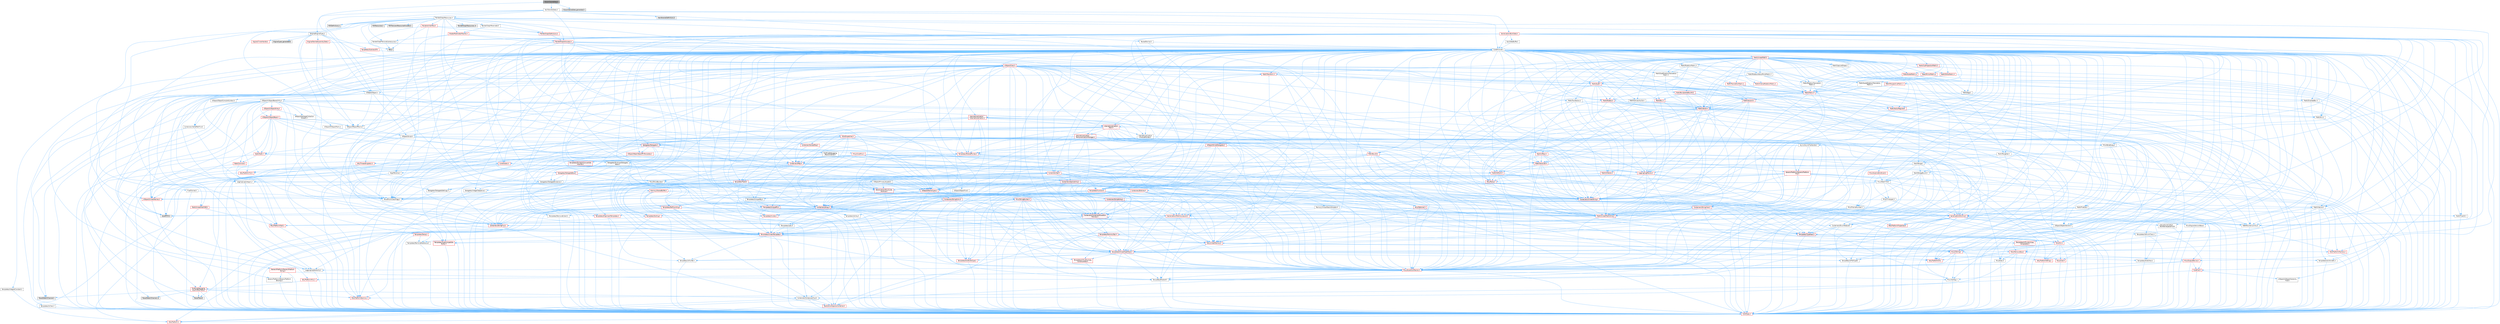 digraph "GroomCacheData.h"
{
 // INTERACTIVE_SVG=YES
 // LATEX_PDF_SIZE
  bgcolor="transparent";
  edge [fontname=Helvetica,fontsize=10,labelfontname=Helvetica,labelfontsize=10];
  node [fontname=Helvetica,fontsize=10,shape=box,height=0.2,width=0.4];
  Node1 [id="Node000001",label="GroomCacheData.h",height=0.2,width=0.4,color="gray40", fillcolor="grey60", style="filled", fontcolor="black",tooltip=" "];
  Node1 -> Node2 [id="edge1_Node000001_Node000002",color="steelblue1",style="solid",tooltip=" "];
  Node2 [id="Node000002",label="UObject/Object.h",height=0.2,width=0.4,color="grey40", fillcolor="white", style="filled",URL="$db/dbf/Object_8h.html",tooltip=" "];
  Node2 -> Node3 [id="edge2_Node000002_Node000003",color="steelblue1",style="solid",tooltip=" "];
  Node3 [id="Node000003",label="UObject/Script.h",height=0.2,width=0.4,color="grey40", fillcolor="white", style="filled",URL="$de/dc6/Script_8h.html",tooltip=" "];
  Node3 -> Node4 [id="edge3_Node000003_Node000004",color="steelblue1",style="solid",tooltip=" "];
  Node4 [id="Node000004",label="Delegates/Delegate.h",height=0.2,width=0.4,color="red", fillcolor="#FFF0F0", style="filled",URL="$d4/d80/Delegate_8h.html",tooltip=" "];
  Node4 -> Node5 [id="edge4_Node000004_Node000005",color="steelblue1",style="solid",tooltip=" "];
  Node5 [id="Node000005",label="CoreTypes.h",height=0.2,width=0.4,color="red", fillcolor="#FFF0F0", style="filled",URL="$dc/dec/CoreTypes_8h.html",tooltip=" "];
  Node5 -> Node6 [id="edge5_Node000005_Node000006",color="steelblue1",style="solid",tooltip=" "];
  Node6 [id="Node000006",label="HAL/Platform.h",height=0.2,width=0.4,color="red", fillcolor="#FFF0F0", style="filled",URL="$d9/dd0/Platform_8h.html",tooltip=" "];
  Node4 -> Node19 [id="edge6_Node000004_Node000019",color="steelblue1",style="solid",tooltip=" "];
  Node19 [id="Node000019",label="Misc/AssertionMacros.h",height=0.2,width=0.4,color="red", fillcolor="#FFF0F0", style="filled",URL="$d0/dfa/AssertionMacros_8h.html",tooltip=" "];
  Node19 -> Node5 [id="edge7_Node000019_Node000005",color="steelblue1",style="solid",tooltip=" "];
  Node19 -> Node6 [id="edge8_Node000019_Node000006",color="steelblue1",style="solid",tooltip=" "];
  Node19 -> Node20 [id="edge9_Node000019_Node000020",color="steelblue1",style="solid",tooltip=" "];
  Node20 [id="Node000020",label="HAL/PlatformMisc.h",height=0.2,width=0.4,color="red", fillcolor="#FFF0F0", style="filled",URL="$d0/df5/PlatformMisc_8h.html",tooltip=" "];
  Node20 -> Node5 [id="edge10_Node000020_Node000005",color="steelblue1",style="solid",tooltip=" "];
  Node20 -> Node48 [id="edge11_Node000020_Node000048",color="steelblue1",style="solid",tooltip=" "];
  Node48 [id="Node000048",label="ProfilingDebugging\l/CpuProfilerTrace.h",height=0.2,width=0.4,color="red", fillcolor="#FFF0F0", style="filled",URL="$da/dcb/CpuProfilerTrace_8h.html",tooltip=" "];
  Node48 -> Node5 [id="edge12_Node000048_Node000005",color="steelblue1",style="solid",tooltip=" "];
  Node48 -> Node28 [id="edge13_Node000048_Node000028",color="steelblue1",style="solid",tooltip=" "];
  Node28 [id="Node000028",label="Containers/ContainersFwd.h",height=0.2,width=0.4,color="grey40", fillcolor="white", style="filled",URL="$d4/d0a/ContainersFwd_8h.html",tooltip=" "];
  Node28 -> Node6 [id="edge14_Node000028_Node000006",color="steelblue1",style="solid",tooltip=" "];
  Node28 -> Node5 [id="edge15_Node000028_Node000005",color="steelblue1",style="solid",tooltip=" "];
  Node28 -> Node25 [id="edge16_Node000028_Node000025",color="steelblue1",style="solid",tooltip=" "];
  Node25 [id="Node000025",label="Traits/IsContiguousContainer.h",height=0.2,width=0.4,color="red", fillcolor="#FFF0F0", style="filled",URL="$d5/d3c/IsContiguousContainer_8h.html",tooltip=" "];
  Node25 -> Node5 [id="edge17_Node000025_Node000005",color="steelblue1",style="solid",tooltip=" "];
  Node48 -> Node49 [id="edge18_Node000048_Node000049",color="steelblue1",style="solid",tooltip=" "];
  Node49 [id="Node000049",label="HAL/PlatformAtomics.h",height=0.2,width=0.4,color="red", fillcolor="#FFF0F0", style="filled",URL="$d3/d36/PlatformAtomics_8h.html",tooltip=" "];
  Node49 -> Node5 [id="edge19_Node000049_Node000005",color="steelblue1",style="solid",tooltip=" "];
  Node48 -> Node53 [id="edge20_Node000048_Node000053",color="steelblue1",style="solid",tooltip=" "];
  Node53 [id="Node000053",label="Trace/Detail/Channel.h",height=0.2,width=0.4,color="grey60", fillcolor="#E0E0E0", style="filled",tooltip=" "];
  Node48 -> Node54 [id="edge21_Node000048_Node000054",color="steelblue1",style="solid",tooltip=" "];
  Node54 [id="Node000054",label="Trace/Detail/Channel.inl",height=0.2,width=0.4,color="grey60", fillcolor="#E0E0E0", style="filled",tooltip=" "];
  Node48 -> Node55 [id="edge22_Node000048_Node000055",color="steelblue1",style="solid",tooltip=" "];
  Node55 [id="Node000055",label="Trace/Trace.h",height=0.2,width=0.4,color="grey60", fillcolor="#E0E0E0", style="filled",tooltip=" "];
  Node19 -> Node56 [id="edge23_Node000019_Node000056",color="steelblue1",style="solid",tooltip=" "];
  Node56 [id="Node000056",label="Templates/EnableIf.h",height=0.2,width=0.4,color="grey40", fillcolor="white", style="filled",URL="$d7/d60/EnableIf_8h.html",tooltip=" "];
  Node56 -> Node5 [id="edge24_Node000056_Node000005",color="steelblue1",style="solid",tooltip=" "];
  Node19 -> Node62 [id="edge25_Node000019_Node000062",color="steelblue1",style="solid",tooltip=" "];
  Node62 [id="Node000062",label="Misc/VarArgs.h",height=0.2,width=0.4,color="grey40", fillcolor="white", style="filled",URL="$d5/d6f/VarArgs_8h.html",tooltip=" "];
  Node62 -> Node5 [id="edge26_Node000062_Node000005",color="steelblue1",style="solid",tooltip=" "];
  Node4 -> Node70 [id="edge27_Node000004_Node000070",color="steelblue1",style="solid",tooltip=" "];
  Node70 [id="Node000070",label="UObject/NameTypes.h",height=0.2,width=0.4,color="red", fillcolor="#FFF0F0", style="filled",URL="$d6/d35/NameTypes_8h.html",tooltip=" "];
  Node70 -> Node5 [id="edge28_Node000070_Node000005",color="steelblue1",style="solid",tooltip=" "];
  Node70 -> Node19 [id="edge29_Node000070_Node000019",color="steelblue1",style="solid",tooltip=" "];
  Node70 -> Node71 [id="edge30_Node000070_Node000071",color="steelblue1",style="solid",tooltip=" "];
  Node71 [id="Node000071",label="HAL/UnrealMemory.h",height=0.2,width=0.4,color="red", fillcolor="#FFF0F0", style="filled",URL="$d9/d96/UnrealMemory_8h.html",tooltip=" "];
  Node71 -> Node5 [id="edge31_Node000071_Node000005",color="steelblue1",style="solid",tooltip=" "];
  Node71 -> Node75 [id="edge32_Node000071_Node000075",color="steelblue1",style="solid",tooltip=" "];
  Node75 [id="Node000075",label="HAL/MemoryBase.h",height=0.2,width=0.4,color="red", fillcolor="#FFF0F0", style="filled",URL="$d6/d9f/MemoryBase_8h.html",tooltip=" "];
  Node75 -> Node5 [id="edge33_Node000075_Node000005",color="steelblue1",style="solid",tooltip=" "];
  Node75 -> Node49 [id="edge34_Node000075_Node000049",color="steelblue1",style="solid",tooltip=" "];
  Node75 -> Node32 [id="edge35_Node000075_Node000032",color="steelblue1",style="solid",tooltip=" "];
  Node32 [id="Node000032",label="HAL/PlatformCrt.h",height=0.2,width=0.4,color="red", fillcolor="#FFF0F0", style="filled",URL="$d8/d75/PlatformCrt_8h.html",tooltip=" "];
  Node75 -> Node76 [id="edge36_Node000075_Node000076",color="steelblue1",style="solid",tooltip=" "];
  Node76 [id="Node000076",label="Misc/Exec.h",height=0.2,width=0.4,color="grey40", fillcolor="white", style="filled",URL="$de/ddb/Exec_8h.html",tooltip=" "];
  Node76 -> Node5 [id="edge37_Node000076_Node000005",color="steelblue1",style="solid",tooltip=" "];
  Node76 -> Node19 [id="edge38_Node000076_Node000019",color="steelblue1",style="solid",tooltip=" "];
  Node75 -> Node77 [id="edge39_Node000075_Node000077",color="steelblue1",style="solid",tooltip=" "];
  Node77 [id="Node000077",label="Misc/OutputDevice.h",height=0.2,width=0.4,color="red", fillcolor="#FFF0F0", style="filled",URL="$d7/d32/OutputDevice_8h.html",tooltip=" "];
  Node77 -> Node27 [id="edge40_Node000077_Node000027",color="steelblue1",style="solid",tooltip=" "];
  Node27 [id="Node000027",label="CoreFwd.h",height=0.2,width=0.4,color="red", fillcolor="#FFF0F0", style="filled",URL="$d1/d1e/CoreFwd_8h.html",tooltip=" "];
  Node27 -> Node5 [id="edge41_Node000027_Node000005",color="steelblue1",style="solid",tooltip=" "];
  Node27 -> Node28 [id="edge42_Node000027_Node000028",color="steelblue1",style="solid",tooltip=" "];
  Node27 -> Node30 [id="edge43_Node000027_Node000030",color="steelblue1",style="solid",tooltip=" "];
  Node30 [id="Node000030",label="UObject/UObjectHierarchy\lFwd.h",height=0.2,width=0.4,color="grey40", fillcolor="white", style="filled",URL="$d3/d13/UObjectHierarchyFwd_8h.html",tooltip=" "];
  Node77 -> Node5 [id="edge44_Node000077_Node000005",color="steelblue1",style="solid",tooltip=" "];
  Node77 -> Node78 [id="edge45_Node000077_Node000078",color="steelblue1",style="solid",tooltip=" "];
  Node78 [id="Node000078",label="Logging/LogVerbosity.h",height=0.2,width=0.4,color="grey40", fillcolor="white", style="filled",URL="$d2/d8f/LogVerbosity_8h.html",tooltip=" "];
  Node78 -> Node5 [id="edge46_Node000078_Node000005",color="steelblue1",style="solid",tooltip=" "];
  Node77 -> Node62 [id="edge47_Node000077_Node000062",color="steelblue1",style="solid",tooltip=" "];
  Node71 -> Node88 [id="edge48_Node000071_Node000088",color="steelblue1",style="solid",tooltip=" "];
  Node88 [id="Node000088",label="HAL/PlatformMemory.h",height=0.2,width=0.4,color="red", fillcolor="#FFF0F0", style="filled",URL="$de/d68/PlatformMemory_8h.html",tooltip=" "];
  Node88 -> Node5 [id="edge49_Node000088_Node000005",color="steelblue1",style="solid",tooltip=" "];
  Node71 -> Node91 [id="edge50_Node000071_Node000091",color="steelblue1",style="solid",tooltip=" "];
  Node91 [id="Node000091",label="Templates/IsPointer.h",height=0.2,width=0.4,color="grey40", fillcolor="white", style="filled",URL="$d7/d05/IsPointer_8h.html",tooltip=" "];
  Node91 -> Node5 [id="edge51_Node000091_Node000005",color="steelblue1",style="solid",tooltip=" "];
  Node70 -> Node92 [id="edge52_Node000070_Node000092",color="steelblue1",style="solid",tooltip=" "];
  Node92 [id="Node000092",label="Templates/UnrealTypeTraits.h",height=0.2,width=0.4,color="red", fillcolor="#FFF0F0", style="filled",URL="$d2/d2d/UnrealTypeTraits_8h.html",tooltip=" "];
  Node92 -> Node5 [id="edge53_Node000092_Node000005",color="steelblue1",style="solid",tooltip=" "];
  Node92 -> Node91 [id="edge54_Node000092_Node000091",color="steelblue1",style="solid",tooltip=" "];
  Node92 -> Node19 [id="edge55_Node000092_Node000019",color="steelblue1",style="solid",tooltip=" "];
  Node92 -> Node84 [id="edge56_Node000092_Node000084",color="steelblue1",style="solid",tooltip=" "];
  Node84 [id="Node000084",label="Templates/AndOrNot.h",height=0.2,width=0.4,color="grey40", fillcolor="white", style="filled",URL="$db/d0a/AndOrNot_8h.html",tooltip=" "];
  Node84 -> Node5 [id="edge57_Node000084_Node000005",color="steelblue1",style="solid",tooltip=" "];
  Node92 -> Node56 [id="edge58_Node000092_Node000056",color="steelblue1",style="solid",tooltip=" "];
  Node92 -> Node93 [id="edge59_Node000092_Node000093",color="steelblue1",style="solid",tooltip=" "];
  Node93 [id="Node000093",label="Templates/IsArithmetic.h",height=0.2,width=0.4,color="grey40", fillcolor="white", style="filled",URL="$d2/d5d/IsArithmetic_8h.html",tooltip=" "];
  Node93 -> Node5 [id="edge60_Node000093_Node000005",color="steelblue1",style="solid",tooltip=" "];
  Node92 -> Node95 [id="edge61_Node000092_Node000095",color="steelblue1",style="solid",tooltip=" "];
  Node95 [id="Node000095",label="Templates/IsPODType.h",height=0.2,width=0.4,color="grey40", fillcolor="white", style="filled",URL="$d7/db1/IsPODType_8h.html",tooltip=" "];
  Node95 -> Node5 [id="edge62_Node000095_Node000005",color="steelblue1",style="solid",tooltip=" "];
  Node92 -> Node96 [id="edge63_Node000092_Node000096",color="steelblue1",style="solid",tooltip=" "];
  Node96 [id="Node000096",label="Templates/IsUECoreType.h",height=0.2,width=0.4,color="red", fillcolor="#FFF0F0", style="filled",URL="$d1/db8/IsUECoreType_8h.html",tooltip=" "];
  Node96 -> Node5 [id="edge64_Node000096_Node000005",color="steelblue1",style="solid",tooltip=" "];
  Node92 -> Node85 [id="edge65_Node000092_Node000085",color="steelblue1",style="solid",tooltip=" "];
  Node85 [id="Node000085",label="Templates/IsTriviallyCopy\lConstructible.h",height=0.2,width=0.4,color="red", fillcolor="#FFF0F0", style="filled",URL="$d3/d78/IsTriviallyCopyConstructible_8h.html",tooltip=" "];
  Node85 -> Node5 [id="edge66_Node000085_Node000005",color="steelblue1",style="solid",tooltip=" "];
  Node70 -> Node97 [id="edge67_Node000070_Node000097",color="steelblue1",style="solid",tooltip=" "];
  Node97 [id="Node000097",label="Templates/UnrealTemplate.h",height=0.2,width=0.4,color="red", fillcolor="#FFF0F0", style="filled",URL="$d4/d24/UnrealTemplate_8h.html",tooltip=" "];
  Node97 -> Node5 [id="edge68_Node000097_Node000005",color="steelblue1",style="solid",tooltip=" "];
  Node97 -> Node91 [id="edge69_Node000097_Node000091",color="steelblue1",style="solid",tooltip=" "];
  Node97 -> Node71 [id="edge70_Node000097_Node000071",color="steelblue1",style="solid",tooltip=" "];
  Node97 -> Node92 [id="edge71_Node000097_Node000092",color="steelblue1",style="solid",tooltip=" "];
  Node97 -> Node100 [id="edge72_Node000097_Node000100",color="steelblue1",style="solid",tooltip=" "];
  Node100 [id="Node000100",label="Templates/RemoveReference.h",height=0.2,width=0.4,color="grey40", fillcolor="white", style="filled",URL="$da/dbe/RemoveReference_8h.html",tooltip=" "];
  Node100 -> Node5 [id="edge73_Node000100_Node000005",color="steelblue1",style="solid",tooltip=" "];
  Node97 -> Node101 [id="edge74_Node000097_Node000101",color="steelblue1",style="solid",tooltip=" "];
  Node101 [id="Node000101",label="Templates/TypeCompatible\lBytes.h",height=0.2,width=0.4,color="red", fillcolor="#FFF0F0", style="filled",URL="$df/d0a/TypeCompatibleBytes_8h.html",tooltip=" "];
  Node101 -> Node5 [id="edge75_Node000101_Node000005",color="steelblue1",style="solid",tooltip=" "];
  Node97 -> Node25 [id="edge76_Node000097_Node000025",color="steelblue1",style="solid",tooltip=" "];
  Node70 -> Node103 [id="edge77_Node000070_Node000103",color="steelblue1",style="solid",tooltip=" "];
  Node103 [id="Node000103",label="Containers/UnrealString.h",height=0.2,width=0.4,color="red", fillcolor="#FFF0F0", style="filled",URL="$d5/dba/UnrealString_8h.html",tooltip=" "];
  Node70 -> Node110 [id="edge78_Node000070_Node000110",color="steelblue1",style="solid",tooltip=" "];
  Node110 [id="Node000110",label="Containers/StringConv.h",height=0.2,width=0.4,color="red", fillcolor="#FFF0F0", style="filled",URL="$d3/ddf/StringConv_8h.html",tooltip=" "];
  Node110 -> Node5 [id="edge79_Node000110_Node000005",color="steelblue1",style="solid",tooltip=" "];
  Node110 -> Node19 [id="edge80_Node000110_Node000019",color="steelblue1",style="solid",tooltip=" "];
  Node110 -> Node111 [id="edge81_Node000110_Node000111",color="steelblue1",style="solid",tooltip=" "];
  Node111 [id="Node000111",label="Containers/ContainerAllocation\lPolicies.h",height=0.2,width=0.4,color="red", fillcolor="#FFF0F0", style="filled",URL="$d7/dff/ContainerAllocationPolicies_8h.html",tooltip=" "];
  Node111 -> Node5 [id="edge82_Node000111_Node000005",color="steelblue1",style="solid",tooltip=" "];
  Node111 -> Node111 [id="edge83_Node000111_Node000111",color="steelblue1",style="solid",tooltip=" "];
  Node111 -> Node113 [id="edge84_Node000111_Node000113",color="steelblue1",style="solid",tooltip=" "];
  Node113 [id="Node000113",label="HAL/PlatformMath.h",height=0.2,width=0.4,color="red", fillcolor="#FFF0F0", style="filled",URL="$dc/d53/PlatformMath_8h.html",tooltip=" "];
  Node113 -> Node5 [id="edge85_Node000113_Node000005",color="steelblue1",style="solid",tooltip=" "];
  Node111 -> Node71 [id="edge86_Node000111_Node000071",color="steelblue1",style="solid",tooltip=" "];
  Node111 -> Node42 [id="edge87_Node000111_Node000042",color="steelblue1",style="solid",tooltip=" "];
  Node42 [id="Node000042",label="Math/NumericLimits.h",height=0.2,width=0.4,color="grey40", fillcolor="white", style="filled",URL="$df/d1b/NumericLimits_8h.html",tooltip=" "];
  Node42 -> Node5 [id="edge88_Node000042_Node000005",color="steelblue1",style="solid",tooltip=" "];
  Node111 -> Node19 [id="edge89_Node000111_Node000019",color="steelblue1",style="solid",tooltip=" "];
  Node111 -> Node122 [id="edge90_Node000111_Node000122",color="steelblue1",style="solid",tooltip=" "];
  Node122 [id="Node000122",label="Templates/MemoryOps.h",height=0.2,width=0.4,color="red", fillcolor="#FFF0F0", style="filled",URL="$db/dea/MemoryOps_8h.html",tooltip=" "];
  Node122 -> Node5 [id="edge91_Node000122_Node000005",color="steelblue1",style="solid",tooltip=" "];
  Node122 -> Node71 [id="edge92_Node000122_Node000071",color="steelblue1",style="solid",tooltip=" "];
  Node122 -> Node86 [id="edge93_Node000122_Node000086",color="steelblue1",style="solid",tooltip=" "];
  Node86 [id="Node000086",label="Templates/IsTriviallyCopy\lAssignable.h",height=0.2,width=0.4,color="red", fillcolor="#FFF0F0", style="filled",URL="$d2/df2/IsTriviallyCopyAssignable_8h.html",tooltip=" "];
  Node86 -> Node5 [id="edge94_Node000086_Node000005",color="steelblue1",style="solid",tooltip=" "];
  Node122 -> Node85 [id="edge95_Node000122_Node000085",color="steelblue1",style="solid",tooltip=" "];
  Node122 -> Node92 [id="edge96_Node000122_Node000092",color="steelblue1",style="solid",tooltip=" "];
  Node111 -> Node101 [id="edge97_Node000111_Node000101",color="steelblue1",style="solid",tooltip=" "];
  Node110 -> Node123 [id="edge98_Node000110_Node000123",color="steelblue1",style="solid",tooltip=" "];
  Node123 [id="Node000123",label="Containers/Array.h",height=0.2,width=0.4,color="red", fillcolor="#FFF0F0", style="filled",URL="$df/dd0/Array_8h.html",tooltip=" "];
  Node123 -> Node5 [id="edge99_Node000123_Node000005",color="steelblue1",style="solid",tooltip=" "];
  Node123 -> Node19 [id="edge100_Node000123_Node000019",color="steelblue1",style="solid",tooltip=" "];
  Node123 -> Node71 [id="edge101_Node000123_Node000071",color="steelblue1",style="solid",tooltip=" "];
  Node123 -> Node92 [id="edge102_Node000123_Node000092",color="steelblue1",style="solid",tooltip=" "];
  Node123 -> Node97 [id="edge103_Node000123_Node000097",color="steelblue1",style="solid",tooltip=" "];
  Node123 -> Node111 [id="edge104_Node000123_Node000111",color="steelblue1",style="solid",tooltip=" "];
  Node123 -> Node130 [id="edge105_Node000123_Node000130",color="steelblue1",style="solid",tooltip=" "];
  Node130 [id="Node000130",label="Serialization/Archive.h",height=0.2,width=0.4,color="red", fillcolor="#FFF0F0", style="filled",URL="$d7/d3b/Archive_8h.html",tooltip=" "];
  Node130 -> Node27 [id="edge106_Node000130_Node000027",color="steelblue1",style="solid",tooltip=" "];
  Node130 -> Node5 [id="edge107_Node000130_Node000005",color="steelblue1",style="solid",tooltip=" "];
  Node130 -> Node131 [id="edge108_Node000130_Node000131",color="steelblue1",style="solid",tooltip=" "];
  Node131 [id="Node000131",label="HAL/PlatformProperties.h",height=0.2,width=0.4,color="red", fillcolor="#FFF0F0", style="filled",URL="$d9/db0/PlatformProperties_8h.html",tooltip=" "];
  Node131 -> Node5 [id="edge109_Node000131_Node000005",color="steelblue1",style="solid",tooltip=" "];
  Node130 -> Node134 [id="edge110_Node000130_Node000134",color="steelblue1",style="solid",tooltip=" "];
  Node134 [id="Node000134",label="Internationalization\l/TextNamespaceFwd.h",height=0.2,width=0.4,color="grey40", fillcolor="white", style="filled",URL="$d8/d97/TextNamespaceFwd_8h.html",tooltip=" "];
  Node134 -> Node5 [id="edge111_Node000134_Node000005",color="steelblue1",style="solid",tooltip=" "];
  Node130 -> Node19 [id="edge112_Node000130_Node000019",color="steelblue1",style="solid",tooltip=" "];
  Node130 -> Node135 [id="edge113_Node000130_Node000135",color="steelblue1",style="solid",tooltip=" "];
  Node135 [id="Node000135",label="Misc/EngineVersionBase.h",height=0.2,width=0.4,color="grey40", fillcolor="white", style="filled",URL="$d5/d2b/EngineVersionBase_8h.html",tooltip=" "];
  Node135 -> Node5 [id="edge114_Node000135_Node000005",color="steelblue1",style="solid",tooltip=" "];
  Node130 -> Node62 [id="edge115_Node000130_Node000062",color="steelblue1",style="solid",tooltip=" "];
  Node130 -> Node56 [id="edge116_Node000130_Node000056",color="steelblue1",style="solid",tooltip=" "];
  Node130 -> Node138 [id="edge117_Node000130_Node000138",color="steelblue1",style="solid",tooltip=" "];
  Node138 [id="Node000138",label="Templates/IsEnumClass.h",height=0.2,width=0.4,color="grey40", fillcolor="white", style="filled",URL="$d7/d15/IsEnumClass_8h.html",tooltip=" "];
  Node138 -> Node5 [id="edge118_Node000138_Node000005",color="steelblue1",style="solid",tooltip=" "];
  Node138 -> Node84 [id="edge119_Node000138_Node000084",color="steelblue1",style="solid",tooltip=" "];
  Node130 -> Node97 [id="edge120_Node000130_Node000097",color="steelblue1",style="solid",tooltip=" "];
  Node130 -> Node139 [id="edge121_Node000130_Node000139",color="steelblue1",style="solid",tooltip=" "];
  Node139 [id="Node000139",label="UObject/ObjectVersion.h",height=0.2,width=0.4,color="grey40", fillcolor="white", style="filled",URL="$da/d63/ObjectVersion_8h.html",tooltip=" "];
  Node139 -> Node5 [id="edge122_Node000139_Node000005",color="steelblue1",style="solid",tooltip=" "];
  Node123 -> Node156 [id="edge123_Node000123_Node000156",color="steelblue1",style="solid",tooltip=" "];
  Node156 [id="Node000156",label="Templates/Invoke.h",height=0.2,width=0.4,color="red", fillcolor="#FFF0F0", style="filled",URL="$d7/deb/Invoke_8h.html",tooltip=" "];
  Node156 -> Node5 [id="edge124_Node000156_Node000005",color="steelblue1",style="solid",tooltip=" "];
  Node156 -> Node97 [id="edge125_Node000156_Node000097",color="steelblue1",style="solid",tooltip=" "];
  Node123 -> Node161 [id="edge126_Node000123_Node000161",color="steelblue1",style="solid",tooltip=" "];
  Node161 [id="Node000161",label="Templates/Less.h",height=0.2,width=0.4,color="grey40", fillcolor="white", style="filled",URL="$de/dc8/Less_8h.html",tooltip=" "];
  Node161 -> Node5 [id="edge127_Node000161_Node000005",color="steelblue1",style="solid",tooltip=" "];
  Node161 -> Node97 [id="edge128_Node000161_Node000097",color="steelblue1",style="solid",tooltip=" "];
  Node123 -> Node169 [id="edge129_Node000123_Node000169",color="steelblue1",style="solid",tooltip=" "];
  Node169 [id="Node000169",label="Templates/Sorting.h",height=0.2,width=0.4,color="red", fillcolor="#FFF0F0", style="filled",URL="$d3/d9e/Sorting_8h.html",tooltip=" "];
  Node169 -> Node5 [id="edge130_Node000169_Node000005",color="steelblue1",style="solid",tooltip=" "];
  Node169 -> Node113 [id="edge131_Node000169_Node000113",color="steelblue1",style="solid",tooltip=" "];
  Node169 -> Node161 [id="edge132_Node000169_Node000161",color="steelblue1",style="solid",tooltip=" "];
  Node123 -> Node173 [id="edge133_Node000123_Node000173",color="steelblue1",style="solid",tooltip=" "];
  Node173 [id="Node000173",label="Templates/AlignmentTemplates.h",height=0.2,width=0.4,color="red", fillcolor="#FFF0F0", style="filled",URL="$dd/d32/AlignmentTemplates_8h.html",tooltip=" "];
  Node173 -> Node5 [id="edge134_Node000173_Node000005",color="steelblue1",style="solid",tooltip=" "];
  Node173 -> Node91 [id="edge135_Node000173_Node000091",color="steelblue1",style="solid",tooltip=" "];
  Node110 -> Node147 [id="edge136_Node000110_Node000147",color="steelblue1",style="solid",tooltip=" "];
  Node147 [id="Node000147",label="Misc/CString.h",height=0.2,width=0.4,color="red", fillcolor="#FFF0F0", style="filled",URL="$d2/d49/CString_8h.html",tooltip=" "];
  Node147 -> Node5 [id="edge137_Node000147_Node000005",color="steelblue1",style="solid",tooltip=" "];
  Node147 -> Node32 [id="edge138_Node000147_Node000032",color="steelblue1",style="solid",tooltip=" "];
  Node147 -> Node73 [id="edge139_Node000147_Node000073",color="steelblue1",style="solid",tooltip=" "];
  Node73 [id="Node000073",label="HAL/PlatformString.h",height=0.2,width=0.4,color="red", fillcolor="#FFF0F0", style="filled",URL="$db/db5/PlatformString_8h.html",tooltip=" "];
  Node73 -> Node5 [id="edge140_Node000073_Node000005",color="steelblue1",style="solid",tooltip=" "];
  Node147 -> Node19 [id="edge141_Node000147_Node000019",color="steelblue1",style="solid",tooltip=" "];
  Node147 -> Node148 [id="edge142_Node000147_Node000148",color="steelblue1",style="solid",tooltip=" "];
  Node148 [id="Node000148",label="Misc/Char.h",height=0.2,width=0.4,color="red", fillcolor="#FFF0F0", style="filled",URL="$d0/d58/Char_8h.html",tooltip=" "];
  Node148 -> Node5 [id="edge143_Node000148_Node000005",color="steelblue1",style="solid",tooltip=" "];
  Node147 -> Node62 [id="edge144_Node000147_Node000062",color="steelblue1",style="solid",tooltip=" "];
  Node110 -> Node174 [id="edge145_Node000110_Node000174",color="steelblue1",style="solid",tooltip=" "];
  Node174 [id="Node000174",label="Templates/IsArray.h",height=0.2,width=0.4,color="grey40", fillcolor="white", style="filled",URL="$d8/d8d/IsArray_8h.html",tooltip=" "];
  Node174 -> Node5 [id="edge146_Node000174_Node000005",color="steelblue1",style="solid",tooltip=" "];
  Node110 -> Node97 [id="edge147_Node000110_Node000097",color="steelblue1",style="solid",tooltip=" "];
  Node110 -> Node92 [id="edge148_Node000110_Node000092",color="steelblue1",style="solid",tooltip=" "];
  Node110 -> Node25 [id="edge149_Node000110_Node000025",color="steelblue1",style="solid",tooltip=" "];
  Node70 -> Node22 [id="edge150_Node000070_Node000022",color="steelblue1",style="solid",tooltip=" "];
  Node22 [id="Node000022",label="Containers/StringFwd.h",height=0.2,width=0.4,color="red", fillcolor="#FFF0F0", style="filled",URL="$df/d37/StringFwd_8h.html",tooltip=" "];
  Node22 -> Node5 [id="edge151_Node000022_Node000005",color="steelblue1",style="solid",tooltip=" "];
  Node22 -> Node25 [id="edge152_Node000022_Node000025",color="steelblue1",style="solid",tooltip=" "];
  Node70 -> Node175 [id="edge153_Node000070_Node000175",color="steelblue1",style="solid",tooltip=" "];
  Node175 [id="Node000175",label="UObject/UnrealNames.h",height=0.2,width=0.4,color="red", fillcolor="#FFF0F0", style="filled",URL="$d8/db1/UnrealNames_8h.html",tooltip=" "];
  Node175 -> Node5 [id="edge154_Node000175_Node000005",color="steelblue1",style="solid",tooltip=" "];
  Node70 -> Node141 [id="edge155_Node000070_Node000141",color="steelblue1",style="solid",tooltip=" "];
  Node141 [id="Node000141",label="Serialization/MemoryLayout.h",height=0.2,width=0.4,color="red", fillcolor="#FFF0F0", style="filled",URL="$d7/d66/MemoryLayout_8h.html",tooltip=" "];
  Node141 -> Node144 [id="edge156_Node000141_Node000144",color="steelblue1",style="solid",tooltip=" "];
  Node144 [id="Node000144",label="Containers/EnumAsByte.h",height=0.2,width=0.4,color="grey40", fillcolor="white", style="filled",URL="$d6/d9a/EnumAsByte_8h.html",tooltip=" "];
  Node144 -> Node5 [id="edge157_Node000144_Node000005",color="steelblue1",style="solid",tooltip=" "];
  Node144 -> Node95 [id="edge158_Node000144_Node000095",color="steelblue1",style="solid",tooltip=" "];
  Node144 -> Node145 [id="edge159_Node000144_Node000145",color="steelblue1",style="solid",tooltip=" "];
  Node145 [id="Node000145",label="Templates/TypeHash.h",height=0.2,width=0.4,color="red", fillcolor="#FFF0F0", style="filled",URL="$d1/d62/TypeHash_8h.html",tooltip=" "];
  Node145 -> Node5 [id="edge160_Node000145_Node000005",color="steelblue1",style="solid",tooltip=" "];
  Node145 -> Node146 [id="edge161_Node000145_Node000146",color="steelblue1",style="solid",tooltip=" "];
  Node146 [id="Node000146",label="Misc/Crc.h",height=0.2,width=0.4,color="red", fillcolor="#FFF0F0", style="filled",URL="$d4/dd2/Crc_8h.html",tooltip=" "];
  Node146 -> Node5 [id="edge162_Node000146_Node000005",color="steelblue1",style="solid",tooltip=" "];
  Node146 -> Node73 [id="edge163_Node000146_Node000073",color="steelblue1",style="solid",tooltip=" "];
  Node146 -> Node19 [id="edge164_Node000146_Node000019",color="steelblue1",style="solid",tooltip=" "];
  Node146 -> Node147 [id="edge165_Node000146_Node000147",color="steelblue1",style="solid",tooltip=" "];
  Node146 -> Node148 [id="edge166_Node000146_Node000148",color="steelblue1",style="solid",tooltip=" "];
  Node146 -> Node92 [id="edge167_Node000146_Node000092",color="steelblue1",style="solid",tooltip=" "];
  Node141 -> Node22 [id="edge168_Node000141_Node000022",color="steelblue1",style="solid",tooltip=" "];
  Node141 -> Node71 [id="edge169_Node000141_Node000071",color="steelblue1",style="solid",tooltip=" "];
  Node141 -> Node56 [id="edge170_Node000141_Node000056",color="steelblue1",style="solid",tooltip=" "];
  Node141 -> Node97 [id="edge171_Node000141_Node000097",color="steelblue1",style="solid",tooltip=" "];
  Node70 -> Node177 [id="edge172_Node000070_Node000177",color="steelblue1",style="solid",tooltip=" "];
  Node177 [id="Node000177",label="Misc/StringBuilder.h",height=0.2,width=0.4,color="red", fillcolor="#FFF0F0", style="filled",URL="$d4/d52/StringBuilder_8h.html",tooltip=" "];
  Node177 -> Node22 [id="edge173_Node000177_Node000022",color="steelblue1",style="solid",tooltip=" "];
  Node177 -> Node178 [id="edge174_Node000177_Node000178",color="steelblue1",style="solid",tooltip=" "];
  Node178 [id="Node000178",label="Containers/StringView.h",height=0.2,width=0.4,color="red", fillcolor="#FFF0F0", style="filled",URL="$dd/dea/StringView_8h.html",tooltip=" "];
  Node178 -> Node5 [id="edge175_Node000178_Node000005",color="steelblue1",style="solid",tooltip=" "];
  Node178 -> Node22 [id="edge176_Node000178_Node000022",color="steelblue1",style="solid",tooltip=" "];
  Node178 -> Node71 [id="edge177_Node000178_Node000071",color="steelblue1",style="solid",tooltip=" "];
  Node178 -> Node42 [id="edge178_Node000178_Node000042",color="steelblue1",style="solid",tooltip=" "];
  Node178 -> Node172 [id="edge179_Node000178_Node000172",color="steelblue1",style="solid",tooltip=" "];
  Node172 [id="Node000172",label="Math/UnrealMathUtility.h",height=0.2,width=0.4,color="red", fillcolor="#FFF0F0", style="filled",URL="$db/db8/UnrealMathUtility_8h.html",tooltip=" "];
  Node172 -> Node5 [id="edge180_Node000172_Node000005",color="steelblue1",style="solid",tooltip=" "];
  Node172 -> Node19 [id="edge181_Node000172_Node000019",color="steelblue1",style="solid",tooltip=" "];
  Node172 -> Node113 [id="edge182_Node000172_Node000113",color="steelblue1",style="solid",tooltip=" "];
  Node178 -> Node146 [id="edge183_Node000178_Node000146",color="steelblue1",style="solid",tooltip=" "];
  Node178 -> Node147 [id="edge184_Node000178_Node000147",color="steelblue1",style="solid",tooltip=" "];
  Node178 -> Node97 [id="edge185_Node000178_Node000097",color="steelblue1",style="solid",tooltip=" "];
  Node178 -> Node25 [id="edge186_Node000178_Node000025",color="steelblue1",style="solid",tooltip=" "];
  Node177 -> Node5 [id="edge187_Node000177_Node000005",color="steelblue1",style="solid",tooltip=" "];
  Node177 -> Node73 [id="edge188_Node000177_Node000073",color="steelblue1",style="solid",tooltip=" "];
  Node177 -> Node71 [id="edge189_Node000177_Node000071",color="steelblue1",style="solid",tooltip=" "];
  Node177 -> Node19 [id="edge190_Node000177_Node000019",color="steelblue1",style="solid",tooltip=" "];
  Node177 -> Node147 [id="edge191_Node000177_Node000147",color="steelblue1",style="solid",tooltip=" "];
  Node177 -> Node56 [id="edge192_Node000177_Node000056",color="steelblue1",style="solid",tooltip=" "];
  Node177 -> Node97 [id="edge193_Node000177_Node000097",color="steelblue1",style="solid",tooltip=" "];
  Node177 -> Node92 [id="edge194_Node000177_Node000092",color="steelblue1",style="solid",tooltip=" "];
  Node177 -> Node25 [id="edge195_Node000177_Node000025",color="steelblue1",style="solid",tooltip=" "];
  Node70 -> Node55 [id="edge196_Node000070_Node000055",color="steelblue1",style="solid",tooltip=" "];
  Node4 -> Node183 [id="edge197_Node000004_Node000183",color="steelblue1",style="solid",tooltip=" "];
  Node183 [id="Node000183",label="Templates/SharedPointer.h",height=0.2,width=0.4,color="red", fillcolor="#FFF0F0", style="filled",URL="$d2/d17/SharedPointer_8h.html",tooltip=" "];
  Node183 -> Node5 [id="edge198_Node000183_Node000005",color="steelblue1",style="solid",tooltip=" "];
  Node183 -> Node184 [id="edge199_Node000183_Node000184",color="steelblue1",style="solid",tooltip=" "];
  Node184 [id="Node000184",label="Templates/PointerIsConvertible\lFromTo.h",height=0.2,width=0.4,color="red", fillcolor="#FFF0F0", style="filled",URL="$d6/d65/PointerIsConvertibleFromTo_8h.html",tooltip=" "];
  Node184 -> Node5 [id="edge200_Node000184_Node000005",color="steelblue1",style="solid",tooltip=" "];
  Node183 -> Node19 [id="edge201_Node000183_Node000019",color="steelblue1",style="solid",tooltip=" "];
  Node183 -> Node71 [id="edge202_Node000183_Node000071",color="steelblue1",style="solid",tooltip=" "];
  Node183 -> Node123 [id="edge203_Node000183_Node000123",color="steelblue1",style="solid",tooltip=" "];
  Node183 -> Node185 [id="edge204_Node000183_Node000185",color="steelblue1",style="solid",tooltip=" "];
  Node185 [id="Node000185",label="Containers/Map.h",height=0.2,width=0.4,color="red", fillcolor="#FFF0F0", style="filled",URL="$df/d79/Map_8h.html",tooltip=" "];
  Node185 -> Node5 [id="edge205_Node000185_Node000005",color="steelblue1",style="solid",tooltip=" "];
  Node185 -> Node186 [id="edge206_Node000185_Node000186",color="steelblue1",style="solid",tooltip=" "];
  Node186 [id="Node000186",label="Algo/Reverse.h",height=0.2,width=0.4,color="grey40", fillcolor="white", style="filled",URL="$d5/d93/Reverse_8h.html",tooltip=" "];
  Node186 -> Node5 [id="edge207_Node000186_Node000005",color="steelblue1",style="solid",tooltip=" "];
  Node186 -> Node97 [id="edge208_Node000186_Node000097",color="steelblue1",style="solid",tooltip=" "];
  Node185 -> Node187 [id="edge209_Node000185_Node000187",color="steelblue1",style="solid",tooltip=" "];
  Node187 [id="Node000187",label="Containers/Set.h",height=0.2,width=0.4,color="red", fillcolor="#FFF0F0", style="filled",URL="$d4/d45/Set_8h.html",tooltip=" "];
  Node187 -> Node111 [id="edge210_Node000187_Node000111",color="steelblue1",style="solid",tooltip=" "];
  Node187 -> Node189 [id="edge211_Node000187_Node000189",color="steelblue1",style="solid",tooltip=" "];
  Node189 [id="Node000189",label="Containers/SparseArray.h",height=0.2,width=0.4,color="red", fillcolor="#FFF0F0", style="filled",URL="$d5/dbf/SparseArray_8h.html",tooltip=" "];
  Node189 -> Node5 [id="edge212_Node000189_Node000005",color="steelblue1",style="solid",tooltip=" "];
  Node189 -> Node19 [id="edge213_Node000189_Node000019",color="steelblue1",style="solid",tooltip=" "];
  Node189 -> Node71 [id="edge214_Node000189_Node000071",color="steelblue1",style="solid",tooltip=" "];
  Node189 -> Node92 [id="edge215_Node000189_Node000092",color="steelblue1",style="solid",tooltip=" "];
  Node189 -> Node97 [id="edge216_Node000189_Node000097",color="steelblue1",style="solid",tooltip=" "];
  Node189 -> Node111 [id="edge217_Node000189_Node000111",color="steelblue1",style="solid",tooltip=" "];
  Node189 -> Node161 [id="edge218_Node000189_Node000161",color="steelblue1",style="solid",tooltip=" "];
  Node189 -> Node123 [id="edge219_Node000189_Node000123",color="steelblue1",style="solid",tooltip=" "];
  Node189 -> Node172 [id="edge220_Node000189_Node000172",color="steelblue1",style="solid",tooltip=" "];
  Node189 -> Node190 [id="edge221_Node000189_Node000190",color="steelblue1",style="solid",tooltip=" "];
  Node190 [id="Node000190",label="Containers/ScriptArray.h",height=0.2,width=0.4,color="red", fillcolor="#FFF0F0", style="filled",URL="$dc/daf/ScriptArray_8h.html",tooltip=" "];
  Node190 -> Node5 [id="edge222_Node000190_Node000005",color="steelblue1",style="solid",tooltip=" "];
  Node190 -> Node19 [id="edge223_Node000190_Node000019",color="steelblue1",style="solid",tooltip=" "];
  Node190 -> Node71 [id="edge224_Node000190_Node000071",color="steelblue1",style="solid",tooltip=" "];
  Node190 -> Node111 [id="edge225_Node000190_Node000111",color="steelblue1",style="solid",tooltip=" "];
  Node190 -> Node123 [id="edge226_Node000190_Node000123",color="steelblue1",style="solid",tooltip=" "];
  Node189 -> Node191 [id="edge227_Node000189_Node000191",color="steelblue1",style="solid",tooltip=" "];
  Node191 [id="Node000191",label="Containers/BitArray.h",height=0.2,width=0.4,color="red", fillcolor="#FFF0F0", style="filled",URL="$d1/de4/BitArray_8h.html",tooltip=" "];
  Node191 -> Node111 [id="edge228_Node000191_Node000111",color="steelblue1",style="solid",tooltip=" "];
  Node191 -> Node5 [id="edge229_Node000191_Node000005",color="steelblue1",style="solid",tooltip=" "];
  Node191 -> Node49 [id="edge230_Node000191_Node000049",color="steelblue1",style="solid",tooltip=" "];
  Node191 -> Node71 [id="edge231_Node000191_Node000071",color="steelblue1",style="solid",tooltip=" "];
  Node191 -> Node172 [id="edge232_Node000191_Node000172",color="steelblue1",style="solid",tooltip=" "];
  Node191 -> Node19 [id="edge233_Node000191_Node000019",color="steelblue1",style="solid",tooltip=" "];
  Node191 -> Node44 [id="edge234_Node000191_Node000044",color="steelblue1",style="solid",tooltip=" "];
  Node44 [id="Node000044",label="Misc/EnumClassFlags.h",height=0.2,width=0.4,color="grey40", fillcolor="white", style="filled",URL="$d8/de7/EnumClassFlags_8h.html",tooltip=" "];
  Node191 -> Node130 [id="edge235_Node000191_Node000130",color="steelblue1",style="solid",tooltip=" "];
  Node191 -> Node141 [id="edge236_Node000191_Node000141",color="steelblue1",style="solid",tooltip=" "];
  Node191 -> Node56 [id="edge237_Node000191_Node000056",color="steelblue1",style="solid",tooltip=" "];
  Node191 -> Node156 [id="edge238_Node000191_Node000156",color="steelblue1",style="solid",tooltip=" "];
  Node191 -> Node97 [id="edge239_Node000191_Node000097",color="steelblue1",style="solid",tooltip=" "];
  Node191 -> Node92 [id="edge240_Node000191_Node000092",color="steelblue1",style="solid",tooltip=" "];
  Node189 -> Node192 [id="edge241_Node000189_Node000192",color="steelblue1",style="solid",tooltip=" "];
  Node192 [id="Node000192",label="Serialization/Structured\lArchive.h",height=0.2,width=0.4,color="red", fillcolor="#FFF0F0", style="filled",URL="$d9/d1e/StructuredArchive_8h.html",tooltip=" "];
  Node192 -> Node123 [id="edge242_Node000192_Node000123",color="steelblue1",style="solid",tooltip=" "];
  Node192 -> Node111 [id="edge243_Node000192_Node000111",color="steelblue1",style="solid",tooltip=" "];
  Node192 -> Node5 [id="edge244_Node000192_Node000005",color="steelblue1",style="solid",tooltip=" "];
  Node192 -> Node130 [id="edge245_Node000192_Node000130",color="steelblue1",style="solid",tooltip=" "];
  Node192 -> Node203 [id="edge246_Node000192_Node000203",color="steelblue1",style="solid",tooltip=" "];
  Node203 [id="Node000203",label="Templates/UniqueObj.h",height=0.2,width=0.4,color="grey40", fillcolor="white", style="filled",URL="$da/d95/UniqueObj_8h.html",tooltip=" "];
  Node203 -> Node5 [id="edge247_Node000203_Node000005",color="steelblue1",style="solid",tooltip=" "];
  Node203 -> Node204 [id="edge248_Node000203_Node000204",color="steelblue1",style="solid",tooltip=" "];
  Node204 [id="Node000204",label="Templates/UniquePtr.h",height=0.2,width=0.4,color="red", fillcolor="#FFF0F0", style="filled",URL="$de/d1a/UniquePtr_8h.html",tooltip=" "];
  Node204 -> Node5 [id="edge249_Node000204_Node000005",color="steelblue1",style="solid",tooltip=" "];
  Node204 -> Node97 [id="edge250_Node000204_Node000097",color="steelblue1",style="solid",tooltip=" "];
  Node204 -> Node174 [id="edge251_Node000204_Node000174",color="steelblue1",style="solid",tooltip=" "];
  Node204 -> Node205 [id="edge252_Node000204_Node000205",color="steelblue1",style="solid",tooltip=" "];
  Node205 [id="Node000205",label="Templates/RemoveExtent.h",height=0.2,width=0.4,color="grey40", fillcolor="white", style="filled",URL="$dc/de9/RemoveExtent_8h.html",tooltip=" "];
  Node205 -> Node5 [id="edge253_Node000205_Node000005",color="steelblue1",style="solid",tooltip=" "];
  Node204 -> Node141 [id="edge254_Node000204_Node000141",color="steelblue1",style="solid",tooltip=" "];
  Node189 -> Node103 [id="edge255_Node000189_Node000103",color="steelblue1",style="solid",tooltip=" "];
  Node187 -> Node28 [id="edge256_Node000187_Node000028",color="steelblue1",style="solid",tooltip=" "];
  Node187 -> Node172 [id="edge257_Node000187_Node000172",color="steelblue1",style="solid",tooltip=" "];
  Node187 -> Node19 [id="edge258_Node000187_Node000019",color="steelblue1",style="solid",tooltip=" "];
  Node187 -> Node207 [id="edge259_Node000187_Node000207",color="steelblue1",style="solid",tooltip=" "];
  Node207 [id="Node000207",label="Misc/StructBuilder.h",height=0.2,width=0.4,color="grey40", fillcolor="white", style="filled",URL="$d9/db3/StructBuilder_8h.html",tooltip=" "];
  Node207 -> Node5 [id="edge260_Node000207_Node000005",color="steelblue1",style="solid",tooltip=" "];
  Node207 -> Node172 [id="edge261_Node000207_Node000172",color="steelblue1",style="solid",tooltip=" "];
  Node207 -> Node173 [id="edge262_Node000207_Node000173",color="steelblue1",style="solid",tooltip=" "];
  Node187 -> Node192 [id="edge263_Node000187_Node000192",color="steelblue1",style="solid",tooltip=" "];
  Node187 -> Node208 [id="edge264_Node000187_Node000208",color="steelblue1",style="solid",tooltip=" "];
  Node208 [id="Node000208",label="Templates/Function.h",height=0.2,width=0.4,color="red", fillcolor="#FFF0F0", style="filled",URL="$df/df5/Function_8h.html",tooltip=" "];
  Node208 -> Node5 [id="edge265_Node000208_Node000005",color="steelblue1",style="solid",tooltip=" "];
  Node208 -> Node19 [id="edge266_Node000208_Node000019",color="steelblue1",style="solid",tooltip=" "];
  Node208 -> Node71 [id="edge267_Node000208_Node000071",color="steelblue1",style="solid",tooltip=" "];
  Node208 -> Node92 [id="edge268_Node000208_Node000092",color="steelblue1",style="solid",tooltip=" "];
  Node208 -> Node156 [id="edge269_Node000208_Node000156",color="steelblue1",style="solid",tooltip=" "];
  Node208 -> Node97 [id="edge270_Node000208_Node000097",color="steelblue1",style="solid",tooltip=" "];
  Node208 -> Node172 [id="edge271_Node000208_Node000172",color="steelblue1",style="solid",tooltip=" "];
  Node187 -> Node169 [id="edge272_Node000187_Node000169",color="steelblue1",style="solid",tooltip=" "];
  Node187 -> Node145 [id="edge273_Node000187_Node000145",color="steelblue1",style="solid",tooltip=" "];
  Node187 -> Node97 [id="edge274_Node000187_Node000097",color="steelblue1",style="solid",tooltip=" "];
  Node185 -> Node103 [id="edge275_Node000185_Node000103",color="steelblue1",style="solid",tooltip=" "];
  Node185 -> Node19 [id="edge276_Node000185_Node000019",color="steelblue1",style="solid",tooltip=" "];
  Node185 -> Node207 [id="edge277_Node000185_Node000207",color="steelblue1",style="solid",tooltip=" "];
  Node185 -> Node208 [id="edge278_Node000185_Node000208",color="steelblue1",style="solid",tooltip=" "];
  Node185 -> Node169 [id="edge279_Node000185_Node000169",color="steelblue1",style="solid",tooltip=" "];
  Node185 -> Node211 [id="edge280_Node000185_Node000211",color="steelblue1",style="solid",tooltip=" "];
  Node211 [id="Node000211",label="Templates/Tuple.h",height=0.2,width=0.4,color="red", fillcolor="#FFF0F0", style="filled",URL="$d2/d4f/Tuple_8h.html",tooltip=" "];
  Node211 -> Node5 [id="edge281_Node000211_Node000005",color="steelblue1",style="solid",tooltip=" "];
  Node211 -> Node97 [id="edge282_Node000211_Node000097",color="steelblue1",style="solid",tooltip=" "];
  Node211 -> Node212 [id="edge283_Node000211_Node000212",color="steelblue1",style="solid",tooltip=" "];
  Node212 [id="Node000212",label="Delegates/IntegerSequence.h",height=0.2,width=0.4,color="grey40", fillcolor="white", style="filled",URL="$d2/dcc/IntegerSequence_8h.html",tooltip=" "];
  Node212 -> Node5 [id="edge284_Node000212_Node000005",color="steelblue1",style="solid",tooltip=" "];
  Node211 -> Node156 [id="edge285_Node000211_Node000156",color="steelblue1",style="solid",tooltip=" "];
  Node211 -> Node192 [id="edge286_Node000211_Node000192",color="steelblue1",style="solid",tooltip=" "];
  Node211 -> Node141 [id="edge287_Node000211_Node000141",color="steelblue1",style="solid",tooltip=" "];
  Node211 -> Node145 [id="edge288_Node000211_Node000145",color="steelblue1",style="solid",tooltip=" "];
  Node185 -> Node97 [id="edge289_Node000185_Node000097",color="steelblue1",style="solid",tooltip=" "];
  Node185 -> Node92 [id="edge290_Node000185_Node000092",color="steelblue1",style="solid",tooltip=" "];
  Node183 -> Node214 [id="edge291_Node000183_Node000214",color="steelblue1",style="solid",tooltip=" "];
  Node214 [id="Node000214",label="CoreGlobals.h",height=0.2,width=0.4,color="red", fillcolor="#FFF0F0", style="filled",URL="$d5/d8c/CoreGlobals_8h.html",tooltip=" "];
  Node214 -> Node103 [id="edge292_Node000214_Node000103",color="steelblue1",style="solid",tooltip=" "];
  Node214 -> Node5 [id="edge293_Node000214_Node000005",color="steelblue1",style="solid",tooltip=" "];
  Node214 -> Node215 [id="edge294_Node000214_Node000215",color="steelblue1",style="solid",tooltip=" "];
  Node215 [id="Node000215",label="HAL/PlatformTLS.h",height=0.2,width=0.4,color="red", fillcolor="#FFF0F0", style="filled",URL="$d0/def/PlatformTLS_8h.html",tooltip=" "];
  Node215 -> Node5 [id="edge295_Node000215_Node000005",color="steelblue1",style="solid",tooltip=" "];
  Node214 -> Node218 [id="edge296_Node000214_Node000218",color="steelblue1",style="solid",tooltip=" "];
  Node218 [id="Node000218",label="Logging/LogMacros.h",height=0.2,width=0.4,color="red", fillcolor="#FFF0F0", style="filled",URL="$d0/d16/LogMacros_8h.html",tooltip=" "];
  Node218 -> Node103 [id="edge297_Node000218_Node000103",color="steelblue1",style="solid",tooltip=" "];
  Node218 -> Node5 [id="edge298_Node000218_Node000005",color="steelblue1",style="solid",tooltip=" "];
  Node218 -> Node219 [id="edge299_Node000218_Node000219",color="steelblue1",style="solid",tooltip=" "];
  Node219 [id="Node000219",label="Logging/LogCategory.h",height=0.2,width=0.4,color="grey40", fillcolor="white", style="filled",URL="$d9/d36/LogCategory_8h.html",tooltip=" "];
  Node219 -> Node5 [id="edge300_Node000219_Node000005",color="steelblue1",style="solid",tooltip=" "];
  Node219 -> Node78 [id="edge301_Node000219_Node000078",color="steelblue1",style="solid",tooltip=" "];
  Node219 -> Node70 [id="edge302_Node000219_Node000070",color="steelblue1",style="solid",tooltip=" "];
  Node218 -> Node78 [id="edge303_Node000218_Node000078",color="steelblue1",style="solid",tooltip=" "];
  Node218 -> Node19 [id="edge304_Node000218_Node000019",color="steelblue1",style="solid",tooltip=" "];
  Node218 -> Node62 [id="edge305_Node000218_Node000062",color="steelblue1",style="solid",tooltip=" "];
  Node218 -> Node56 [id="edge306_Node000218_Node000056",color="steelblue1",style="solid",tooltip=" "];
  Node214 -> Node44 [id="edge307_Node000214_Node000044",color="steelblue1",style="solid",tooltip=" "];
  Node214 -> Node77 [id="edge308_Node000214_Node000077",color="steelblue1",style="solid",tooltip=" "];
  Node214 -> Node48 [id="edge309_Node000214_Node000048",color="steelblue1",style="solid",tooltip=" "];
  Node214 -> Node70 [id="edge310_Node000214_Node000070",color="steelblue1",style="solid",tooltip=" "];
  Node4 -> Node226 [id="edge311_Node000004_Node000226",color="steelblue1",style="solid",tooltip=" "];
  Node226 [id="Node000226",label="UObject/WeakObjectPtrTemplates.h",height=0.2,width=0.4,color="red", fillcolor="#FFF0F0", style="filled",URL="$d8/d3b/WeakObjectPtrTemplates_8h.html",tooltip=" "];
  Node226 -> Node5 [id="edge312_Node000226_Node000005",color="steelblue1",style="solid",tooltip=" "];
  Node226 -> Node185 [id="edge313_Node000226_Node000185",color="steelblue1",style="solid",tooltip=" "];
  Node4 -> Node229 [id="edge314_Node000004_Node000229",color="steelblue1",style="solid",tooltip=" "];
  Node229 [id="Node000229",label="Delegates/MulticastDelegate\lBase.h",height=0.2,width=0.4,color="grey40", fillcolor="white", style="filled",URL="$db/d16/MulticastDelegateBase_8h.html",tooltip=" "];
  Node229 -> Node224 [id="edge315_Node000229_Node000224",color="steelblue1",style="solid",tooltip=" "];
  Node224 [id="Node000224",label="AutoRTFM.h",height=0.2,width=0.4,color="grey60", fillcolor="#E0E0E0", style="filled",tooltip=" "];
  Node229 -> Node5 [id="edge316_Node000229_Node000005",color="steelblue1",style="solid",tooltip=" "];
  Node229 -> Node111 [id="edge317_Node000229_Node000111",color="steelblue1",style="solid",tooltip=" "];
  Node229 -> Node123 [id="edge318_Node000229_Node000123",color="steelblue1",style="solid",tooltip=" "];
  Node229 -> Node172 [id="edge319_Node000229_Node000172",color="steelblue1",style="solid",tooltip=" "];
  Node229 -> Node230 [id="edge320_Node000229_Node000230",color="steelblue1",style="solid",tooltip=" "];
  Node230 [id="Node000230",label="Delegates/IDelegateInstance.h",height=0.2,width=0.4,color="grey40", fillcolor="white", style="filled",URL="$d2/d10/IDelegateInstance_8h.html",tooltip=" "];
  Node230 -> Node5 [id="edge321_Node000230_Node000005",color="steelblue1",style="solid",tooltip=" "];
  Node230 -> Node145 [id="edge322_Node000230_Node000145",color="steelblue1",style="solid",tooltip=" "];
  Node230 -> Node70 [id="edge323_Node000230_Node000070",color="steelblue1",style="solid",tooltip=" "];
  Node230 -> Node231 [id="edge324_Node000230_Node000231",color="steelblue1",style="solid",tooltip=" "];
  Node231 [id="Node000231",label="Delegates/DelegateSettings.h",height=0.2,width=0.4,color="grey40", fillcolor="white", style="filled",URL="$d0/d97/DelegateSettings_8h.html",tooltip=" "];
  Node231 -> Node5 [id="edge325_Node000231_Node000005",color="steelblue1",style="solid",tooltip=" "];
  Node229 -> Node232 [id="edge326_Node000229_Node000232",color="steelblue1",style="solid",tooltip=" "];
  Node232 [id="Node000232",label="Delegates/DelegateBase.h",height=0.2,width=0.4,color="red", fillcolor="#FFF0F0", style="filled",URL="$da/d67/DelegateBase_8h.html",tooltip=" "];
  Node232 -> Node5 [id="edge327_Node000232_Node000005",color="steelblue1",style="solid",tooltip=" "];
  Node232 -> Node111 [id="edge328_Node000232_Node000111",color="steelblue1",style="solid",tooltip=" "];
  Node232 -> Node172 [id="edge329_Node000232_Node000172",color="steelblue1",style="solid",tooltip=" "];
  Node232 -> Node70 [id="edge330_Node000232_Node000070",color="steelblue1",style="solid",tooltip=" "];
  Node232 -> Node231 [id="edge331_Node000232_Node000231",color="steelblue1",style="solid",tooltip=" "];
  Node232 -> Node230 [id="edge332_Node000232_Node000230",color="steelblue1",style="solid",tooltip=" "];
  Node4 -> Node212 [id="edge333_Node000004_Node000212",color="steelblue1",style="solid",tooltip=" "];
  Node4 -> Node224 [id="edge334_Node000004_Node000224",color="steelblue1",style="solid",tooltip=" "];
  Node3 -> Node244 [id="edge335_Node000003_Node000244",color="steelblue1",style="solid",tooltip=" "];
  Node244 [id="Node000244",label="HAL/ThreadSingleton.h",height=0.2,width=0.4,color="red", fillcolor="#FFF0F0", style="filled",URL="$d0/dd5/ThreadSingleton_8h.html",tooltip=" "];
  Node244 -> Node5 [id="edge336_Node000244_Node000005",color="steelblue1",style="solid",tooltip=" "];
  Node244 -> Node208 [id="edge337_Node000244_Node000208",color="steelblue1",style="solid",tooltip=" "];
  Node244 -> Node215 [id="edge338_Node000244_Node000215",color="steelblue1",style="solid",tooltip=" "];
  Node3 -> Node246 [id="edge339_Node000003_Node000246",color="steelblue1",style="solid",tooltip=" "];
  Node246 [id="Node000246",label="Stats/Stats.h",height=0.2,width=0.4,color="red", fillcolor="#FFF0F0", style="filled",URL="$dc/d09/Stats_8h.html",tooltip=" "];
  Node246 -> Node214 [id="edge340_Node000246_Node000214",color="steelblue1",style="solid",tooltip=" "];
  Node246 -> Node5 [id="edge341_Node000246_Node000005",color="steelblue1",style="solid",tooltip=" "];
  Node246 -> Node247 [id="edge342_Node000246_Node000247",color="steelblue1",style="solid",tooltip=" "];
  Node247 [id="Node000247",label="StatsCommon.h",height=0.2,width=0.4,color="red", fillcolor="#FFF0F0", style="filled",URL="$df/d16/StatsCommon_8h.html",tooltip=" "];
  Node247 -> Node5 [id="edge343_Node000247_Node000005",color="steelblue1",style="solid",tooltip=" "];
  Node247 -> Node44 [id="edge344_Node000247_Node000044",color="steelblue1",style="solid",tooltip=" "];
  Node3 -> Node44 [id="edge345_Node000003_Node000044",color="steelblue1",style="solid",tooltip=" "];
  Node3 -> Node272 [id="edge346_Node000003_Node000272",color="steelblue1",style="solid",tooltip=" "];
  Node272 [id="Node000272",label="Misc/CoreMisc.h",height=0.2,width=0.4,color="red", fillcolor="#FFF0F0", style="filled",URL="$d8/d97/CoreMisc_8h.html",tooltip=" "];
  Node272 -> Node123 [id="edge347_Node000272_Node000123",color="steelblue1",style="solid",tooltip=" "];
  Node272 -> Node111 [id="edge348_Node000272_Node000111",color="steelblue1",style="solid",tooltip=" "];
  Node272 -> Node185 [id="edge349_Node000272_Node000185",color="steelblue1",style="solid",tooltip=" "];
  Node272 -> Node103 [id="edge350_Node000272_Node000103",color="steelblue1",style="solid",tooltip=" "];
  Node272 -> Node214 [id="edge351_Node000272_Node000214",color="steelblue1",style="solid",tooltip=" "];
  Node272 -> Node5 [id="edge352_Node000272_Node000005",color="steelblue1",style="solid",tooltip=" "];
  Node272 -> Node131 [id="edge353_Node000272_Node000131",color="steelblue1",style="solid",tooltip=" "];
  Node272 -> Node244 [id="edge354_Node000272_Node000244",color="steelblue1",style="solid",tooltip=" "];
  Node272 -> Node78 [id="edge355_Node000272_Node000078",color="steelblue1",style="solid",tooltip=" "];
  Node272 -> Node273 [id="edge356_Node000272_Node000273",color="steelblue1",style="solid",tooltip=" "];
  Node273 [id="Node000273",label="Math/IntPoint.h",height=0.2,width=0.4,color="red", fillcolor="#FFF0F0", style="filled",URL="$d3/df7/IntPoint_8h.html",tooltip=" "];
  Node273 -> Node5 [id="edge357_Node000273_Node000005",color="steelblue1",style="solid",tooltip=" "];
  Node273 -> Node19 [id="edge358_Node000273_Node000019",color="steelblue1",style="solid",tooltip=" "];
  Node273 -> Node264 [id="edge359_Node000273_Node000264",color="steelblue1",style="solid",tooltip=" "];
  Node264 [id="Node000264",label="Misc/Parse.h",height=0.2,width=0.4,color="red", fillcolor="#FFF0F0", style="filled",URL="$dc/d71/Parse_8h.html",tooltip=" "];
  Node264 -> Node22 [id="edge360_Node000264_Node000022",color="steelblue1",style="solid",tooltip=" "];
  Node264 -> Node103 [id="edge361_Node000264_Node000103",color="steelblue1",style="solid",tooltip=" "];
  Node264 -> Node5 [id="edge362_Node000264_Node000005",color="steelblue1",style="solid",tooltip=" "];
  Node264 -> Node32 [id="edge363_Node000264_Node000032",color="steelblue1",style="solid",tooltip=" "];
  Node264 -> Node44 [id="edge364_Node000264_Node000044",color="steelblue1",style="solid",tooltip=" "];
  Node264 -> Node208 [id="edge365_Node000264_Node000208",color="steelblue1",style="solid",tooltip=" "];
  Node273 -> Node172 [id="edge366_Node000273_Node000172",color="steelblue1",style="solid",tooltip=" "];
  Node273 -> Node103 [id="edge367_Node000273_Node000103",color="steelblue1",style="solid",tooltip=" "];
  Node273 -> Node192 [id="edge368_Node000273_Node000192",color="steelblue1",style="solid",tooltip=" "];
  Node273 -> Node145 [id="edge369_Node000273_Node000145",color="steelblue1",style="solid",tooltip=" "];
  Node272 -> Node76 [id="edge370_Node000272_Node000076",color="steelblue1",style="solid",tooltip=" "];
  Node272 -> Node208 [id="edge371_Node000272_Node000208",color="steelblue1",style="solid",tooltip=" "];
  Node272 -> Node70 [id="edge372_Node000272_Node000070",color="steelblue1",style="solid",tooltip=" "];
  Node3 -> Node275 [id="edge373_Node000003_Node000275",color="steelblue1",style="solid",tooltip=" "];
  Node275 [id="Node000275",label="Memory/VirtualStackAllocator.h",height=0.2,width=0.4,color="grey40", fillcolor="white", style="filled",URL="$d0/d0c/VirtualStackAllocator_8h.html",tooltip=" "];
  Node275 -> Node6 [id="edge374_Node000275_Node000006",color="steelblue1",style="solid",tooltip=" "];
  Node275 -> Node32 [id="edge375_Node000275_Node000032",color="steelblue1",style="solid",tooltip=" "];
  Node275 -> Node88 [id="edge376_Node000275_Node000088",color="steelblue1",style="solid",tooltip=" "];
  Node275 -> Node19 [id="edge377_Node000275_Node000019",color="steelblue1",style="solid",tooltip=" "];
  Node275 -> Node224 [id="edge378_Node000275_Node000224",color="steelblue1",style="solid",tooltip=" "];
  Node2 -> Node276 [id="edge379_Node000002_Node000276",color="steelblue1",style="solid",tooltip=" "];
  Node276 [id="Node000276",label="UObject/ObjectMacros.h",height=0.2,width=0.4,color="grey40", fillcolor="white", style="filled",URL="$d8/d8d/ObjectMacros_8h.html",tooltip=" "];
  Node276 -> Node44 [id="edge380_Node000276_Node000044",color="steelblue1",style="solid",tooltip=" "];
  Node276 -> Node3 [id="edge381_Node000276_Node000003",color="steelblue1",style="solid",tooltip=" "];
  Node2 -> Node277 [id="edge382_Node000002_Node000277",color="steelblue1",style="solid",tooltip=" "];
  Node277 [id="Node000277",label="UObject/UObjectBaseUtility.h",height=0.2,width=0.4,color="grey40", fillcolor="white", style="filled",URL="$d2/df9/UObjectBaseUtility_8h.html",tooltip=" "];
  Node277 -> Node22 [id="edge383_Node000277_Node000022",color="steelblue1",style="solid",tooltip=" "];
  Node277 -> Node103 [id="edge384_Node000277_Node000103",color="steelblue1",style="solid",tooltip=" "];
  Node277 -> Node278 [id="edge385_Node000277_Node000278",color="steelblue1",style="solid",tooltip=" "];
  Node278 [id="Node000278",label="Containers/VersePathFwd.h",height=0.2,width=0.4,color="grey40", fillcolor="white", style="filled",URL="$d0/d99/VersePathFwd_8h.html",tooltip=" "];
  Node278 -> Node5 [id="edge386_Node000278_Node000005",color="steelblue1",style="solid",tooltip=" "];
  Node278 -> Node22 [id="edge387_Node000278_Node000022",color="steelblue1",style="solid",tooltip=" "];
  Node277 -> Node113 [id="edge388_Node000277_Node000113",color="steelblue1",style="solid",tooltip=" "];
  Node277 -> Node19 [id="edge389_Node000277_Node000019",color="steelblue1",style="solid",tooltip=" "];
  Node277 -> Node44 [id="edge390_Node000277_Node000044",color="steelblue1",style="solid",tooltip=" "];
  Node277 -> Node48 [id="edge391_Node000277_Node000048",color="steelblue1",style="solid",tooltip=" "];
  Node277 -> Node246 [id="edge392_Node000277_Node000246",color="steelblue1",style="solid",tooltip=" "];
  Node277 -> Node247 [id="edge393_Node000277_Node000247",color="steelblue1",style="solid",tooltip=" "];
  Node277 -> Node53 [id="edge394_Node000277_Node000053",color="steelblue1",style="solid",tooltip=" "];
  Node277 -> Node54 [id="edge395_Node000277_Node000054",color="steelblue1",style="solid",tooltip=" "];
  Node277 -> Node55 [id="edge396_Node000277_Node000055",color="steelblue1",style="solid",tooltip=" "];
  Node277 -> Node279 [id="edge397_Node000277_Node000279",color="steelblue1",style="solid",tooltip=" "];
  Node279 [id="Node000279",label="UObject/GarbageCollection\lGlobals.h",height=0.2,width=0.4,color="grey40", fillcolor="white", style="filled",URL="$d2/d24/GarbageCollectionGlobals_8h.html",tooltip=" "];
  Node279 -> Node276 [id="edge398_Node000279_Node000276",color="steelblue1",style="solid",tooltip=" "];
  Node277 -> Node70 [id="edge399_Node000277_Node000070",color="steelblue1",style="solid",tooltip=" "];
  Node277 -> Node139 [id="edge400_Node000277_Node000139",color="steelblue1",style="solid",tooltip=" "];
  Node277 -> Node280 [id="edge401_Node000277_Node000280",color="steelblue1",style="solid",tooltip=" "];
  Node280 [id="Node000280",label="UObject/UObjectArray.h",height=0.2,width=0.4,color="red", fillcolor="#FFF0F0", style="filled",URL="$d1/dc1/UObjectArray_8h.html",tooltip=" "];
  Node280 -> Node224 [id="edge402_Node000280_Node000224",color="steelblue1",style="solid",tooltip=" "];
  Node280 -> Node279 [id="edge403_Node000280_Node000279",color="steelblue1",style="solid",tooltip=" "];
  Node280 -> Node281 [id="edge404_Node000280_Node000281",color="steelblue1",style="solid",tooltip=" "];
  Node281 [id="Node000281",label="UObject/UObjectBase.h",height=0.2,width=0.4,color="red", fillcolor="#FFF0F0", style="filled",URL="$df/d4a/UObjectBase_8h.html",tooltip=" "];
  Node281 -> Node185 [id="edge405_Node000281_Node000185",color="steelblue1",style="solid",tooltip=" "];
  Node281 -> Node103 [id="edge406_Node000281_Node000103",color="steelblue1",style="solid",tooltip=" "];
  Node281 -> Node49 [id="edge407_Node000281_Node000049",color="steelblue1",style="solid",tooltip=" "];
  Node281 -> Node113 [id="edge408_Node000281_Node000113",color="steelblue1",style="solid",tooltip=" "];
  Node281 -> Node19 [id="edge409_Node000281_Node000019",color="steelblue1",style="solid",tooltip=" "];
  Node281 -> Node246 [id="edge410_Node000281_Node000246",color="steelblue1",style="solid",tooltip=" "];
  Node281 -> Node70 [id="edge411_Node000281_Node000070",color="steelblue1",style="solid",tooltip=" "];
  Node281 -> Node276 [id="edge412_Node000281_Node000276",color="steelblue1",style="solid",tooltip=" "];
  Node281 -> Node175 [id="edge413_Node000281_Node000175",color="steelblue1",style="solid",tooltip=" "];
  Node281 -> Node224 [id="edge414_Node000281_Node000224",color="steelblue1",style="solid",tooltip=" "];
  Node277 -> Node281 [id="edge415_Node000277_Node000281",color="steelblue1",style="solid",tooltip=" "];
  Node277 -> Node315 [id="edge416_Node000277_Node000315",color="steelblue1",style="solid",tooltip=" "];
  Node315 [id="Node000315",label="UObject/UObjectMarks.h",height=0.2,width=0.4,color="grey40", fillcolor="white", style="filled",URL="$d1/dff/UObjectMarks_8h.html",tooltip=" "];
  Node315 -> Node123 [id="edge417_Node000315_Node000123",color="steelblue1",style="solid",tooltip=" "];
  Node277 -> Node307 [id="edge418_Node000277_Node000307",color="steelblue1",style="solid",tooltip=" "];
  Node307 [id="Node000307",label="UObject/ObjectFwd.h",height=0.2,width=0.4,color="grey40", fillcolor="white", style="filled",URL="$d3/def/ObjectFwd_8h.html",tooltip=" "];
  Node307 -> Node103 [id="edge419_Node000307_Node000103",color="steelblue1",style="solid",tooltip=" "];
  Node307 -> Node44 [id="edge420_Node000307_Node000044",color="steelblue1",style="solid",tooltip=" "];
  Node277 -> Node224 [id="edge421_Node000277_Node000224",color="steelblue1",style="solid",tooltip=" "];
  Node2 -> Node316 [id="edge422_Node000002_Node000316",color="steelblue1",style="solid",tooltip=" "];
  Node316 [id="Node000316",label="UObject/ObjectCompileContext.h",height=0.2,width=0.4,color="grey40", fillcolor="white", style="filled",URL="$d6/de9/ObjectCompileContext_8h.html",tooltip=" "];
  Node2 -> Node317 [id="edge423_Node000002_Node000317",color="steelblue1",style="solid",tooltip=" "];
  Node317 [id="Node000317",label="ProfilingDebugging\l/ResourceSize.h",height=0.2,width=0.4,color="grey40", fillcolor="white", style="filled",URL="$dd/d71/ResourceSize_8h.html",tooltip=" "];
  Node317 -> Node185 [id="edge424_Node000317_Node000185",color="steelblue1",style="solid",tooltip=" "];
  Node317 -> Node189 [id="edge425_Node000317_Node000189",color="steelblue1",style="solid",tooltip=" "];
  Node317 -> Node5 [id="edge426_Node000317_Node000005",color="steelblue1",style="solid",tooltip=" "];
  Node317 -> Node19 [id="edge427_Node000317_Node000019",color="steelblue1",style="solid",tooltip=" "];
  Node317 -> Node70 [id="edge428_Node000317_Node000070",color="steelblue1",style="solid",tooltip=" "];
  Node2 -> Node310 [id="edge429_Node000002_Node000310",color="steelblue1",style="solid",tooltip=" "];
  Node310 [id="Node000310",label="UObject/PrimaryAssetId.h",height=0.2,width=0.4,color="grey40", fillcolor="white", style="filled",URL="$dc/d5c/PrimaryAssetId_8h.html",tooltip=" "];
  Node310 -> Node22 [id="edge430_Node000310_Node000022",color="steelblue1",style="solid",tooltip=" "];
  Node310 -> Node103 [id="edge431_Node000310_Node000103",color="steelblue1",style="solid",tooltip=" "];
  Node310 -> Node6 [id="edge432_Node000310_Node000006",color="steelblue1",style="solid",tooltip=" "];
  Node310 -> Node177 [id="edge433_Node000310_Node000177",color="steelblue1",style="solid",tooltip=" "];
  Node310 -> Node130 [id="edge434_Node000310_Node000130",color="steelblue1",style="solid",tooltip=" "];
  Node310 -> Node192 [id="edge435_Node000310_Node000192",color="steelblue1",style="solid",tooltip=" "];
  Node310 -> Node145 [id="edge436_Node000310_Node000145",color="steelblue1",style="solid",tooltip=" "];
  Node310 -> Node70 [id="edge437_Node000310_Node000070",color="steelblue1",style="solid",tooltip=" "];
  Node310 -> Node175 [id="edge438_Node000310_Node000175",color="steelblue1",style="solid",tooltip=" "];
  Node2 -> Node278 [id="edge439_Node000002_Node000278",color="steelblue1",style="solid",tooltip=" "];
  Node1 -> Node318 [id="edge440_Node000001_Node000318",color="steelblue1",style="solid",tooltip=" "];
  Node318 [id="Node000318",label="HairStrandsDatas.h",height=0.2,width=0.4,color="grey40", fillcolor="white", style="filled",URL="$d6/daf/HairStrandsDatas_8h.html",tooltip=" "];
  Node318 -> Node319 [id="edge441_Node000318_Node000319",color="steelblue1",style="solid",tooltip=" "];
  Node319 [id="Node000319",label="CoreMinimal.h",height=0.2,width=0.4,color="grey40", fillcolor="white", style="filled",URL="$d7/d67/CoreMinimal_8h.html",tooltip=" "];
  Node319 -> Node5 [id="edge442_Node000319_Node000005",color="steelblue1",style="solid",tooltip=" "];
  Node319 -> Node27 [id="edge443_Node000319_Node000027",color="steelblue1",style="solid",tooltip=" "];
  Node319 -> Node30 [id="edge444_Node000319_Node000030",color="steelblue1",style="solid",tooltip=" "];
  Node319 -> Node28 [id="edge445_Node000319_Node000028",color="steelblue1",style="solid",tooltip=" "];
  Node319 -> Node62 [id="edge446_Node000319_Node000062",color="steelblue1",style="solid",tooltip=" "];
  Node319 -> Node78 [id="edge447_Node000319_Node000078",color="steelblue1",style="solid",tooltip=" "];
  Node319 -> Node77 [id="edge448_Node000319_Node000077",color="steelblue1",style="solid",tooltip=" "];
  Node319 -> Node32 [id="edge449_Node000319_Node000032",color="steelblue1",style="solid",tooltip=" "];
  Node319 -> Node20 [id="edge450_Node000319_Node000020",color="steelblue1",style="solid",tooltip=" "];
  Node319 -> Node19 [id="edge451_Node000319_Node000019",color="steelblue1",style="solid",tooltip=" "];
  Node319 -> Node91 [id="edge452_Node000319_Node000091",color="steelblue1",style="solid",tooltip=" "];
  Node319 -> Node88 [id="edge453_Node000319_Node000088",color="steelblue1",style="solid",tooltip=" "];
  Node319 -> Node49 [id="edge454_Node000319_Node000049",color="steelblue1",style="solid",tooltip=" "];
  Node319 -> Node76 [id="edge455_Node000319_Node000076",color="steelblue1",style="solid",tooltip=" "];
  Node319 -> Node75 [id="edge456_Node000319_Node000075",color="steelblue1",style="solid",tooltip=" "];
  Node319 -> Node71 [id="edge457_Node000319_Node000071",color="steelblue1",style="solid",tooltip=" "];
  Node319 -> Node93 [id="edge458_Node000319_Node000093",color="steelblue1",style="solid",tooltip=" "];
  Node319 -> Node84 [id="edge459_Node000319_Node000084",color="steelblue1",style="solid",tooltip=" "];
  Node319 -> Node95 [id="edge460_Node000319_Node000095",color="steelblue1",style="solid",tooltip=" "];
  Node319 -> Node96 [id="edge461_Node000319_Node000096",color="steelblue1",style="solid",tooltip=" "];
  Node319 -> Node85 [id="edge462_Node000319_Node000085",color="steelblue1",style="solid",tooltip=" "];
  Node319 -> Node92 [id="edge463_Node000319_Node000092",color="steelblue1",style="solid",tooltip=" "];
  Node319 -> Node56 [id="edge464_Node000319_Node000056",color="steelblue1",style="solid",tooltip=" "];
  Node319 -> Node100 [id="edge465_Node000319_Node000100",color="steelblue1",style="solid",tooltip=" "];
  Node319 -> Node320 [id="edge466_Node000319_Node000320",color="steelblue1",style="solid",tooltip=" "];
  Node320 [id="Node000320",label="Templates/IntegralConstant.h",height=0.2,width=0.4,color="grey40", fillcolor="white", style="filled",URL="$db/d1b/IntegralConstant_8h.html",tooltip=" "];
  Node320 -> Node5 [id="edge467_Node000320_Node000005",color="steelblue1",style="solid",tooltip=" "];
  Node319 -> Node321 [id="edge468_Node000319_Node000321",color="steelblue1",style="solid",tooltip=" "];
  Node321 [id="Node000321",label="Templates/IsClass.h",height=0.2,width=0.4,color="grey40", fillcolor="white", style="filled",URL="$db/dcb/IsClass_8h.html",tooltip=" "];
  Node321 -> Node5 [id="edge469_Node000321_Node000005",color="steelblue1",style="solid",tooltip=" "];
  Node319 -> Node101 [id="edge470_Node000319_Node000101",color="steelblue1",style="solid",tooltip=" "];
  Node319 -> Node25 [id="edge471_Node000319_Node000025",color="steelblue1",style="solid",tooltip=" "];
  Node319 -> Node97 [id="edge472_Node000319_Node000097",color="steelblue1",style="solid",tooltip=" "];
  Node319 -> Node42 [id="edge473_Node000319_Node000042",color="steelblue1",style="solid",tooltip=" "];
  Node319 -> Node113 [id="edge474_Node000319_Node000113",color="steelblue1",style="solid",tooltip=" "];
  Node319 -> Node86 [id="edge475_Node000319_Node000086",color="steelblue1",style="solid",tooltip=" "];
  Node319 -> Node122 [id="edge476_Node000319_Node000122",color="steelblue1",style="solid",tooltip=" "];
  Node319 -> Node111 [id="edge477_Node000319_Node000111",color="steelblue1",style="solid",tooltip=" "];
  Node319 -> Node138 [id="edge478_Node000319_Node000138",color="steelblue1",style="solid",tooltip=" "];
  Node319 -> Node131 [id="edge479_Node000319_Node000131",color="steelblue1",style="solid",tooltip=" "];
  Node319 -> Node135 [id="edge480_Node000319_Node000135",color="steelblue1",style="solid",tooltip=" "];
  Node319 -> Node134 [id="edge481_Node000319_Node000134",color="steelblue1",style="solid",tooltip=" "];
  Node319 -> Node130 [id="edge482_Node000319_Node000130",color="steelblue1",style="solid",tooltip=" "];
  Node319 -> Node161 [id="edge483_Node000319_Node000161",color="steelblue1",style="solid",tooltip=" "];
  Node319 -> Node169 [id="edge484_Node000319_Node000169",color="steelblue1",style="solid",tooltip=" "];
  Node319 -> Node148 [id="edge485_Node000319_Node000148",color="steelblue1",style="solid",tooltip=" "];
  Node319 -> Node322 [id="edge486_Node000319_Node000322",color="steelblue1",style="solid",tooltip=" "];
  Node322 [id="Node000322",label="GenericPlatform/GenericPlatform\lStricmp.h",height=0.2,width=0.4,color="grey40", fillcolor="white", style="filled",URL="$d2/d86/GenericPlatformStricmp_8h.html",tooltip=" "];
  Node322 -> Node5 [id="edge487_Node000322_Node000005",color="steelblue1",style="solid",tooltip=" "];
  Node319 -> Node323 [id="edge488_Node000319_Node000323",color="steelblue1",style="solid",tooltip=" "];
  Node323 [id="Node000323",label="GenericPlatform/GenericPlatform\lString.h",height=0.2,width=0.4,color="red", fillcolor="#FFF0F0", style="filled",URL="$dd/d20/GenericPlatformString_8h.html",tooltip=" "];
  Node323 -> Node5 [id="edge489_Node000323_Node000005",color="steelblue1",style="solid",tooltip=" "];
  Node323 -> Node322 [id="edge490_Node000323_Node000322",color="steelblue1",style="solid",tooltip=" "];
  Node323 -> Node56 [id="edge491_Node000323_Node000056",color="steelblue1",style="solid",tooltip=" "];
  Node319 -> Node73 [id="edge492_Node000319_Node000073",color="steelblue1",style="solid",tooltip=" "];
  Node319 -> Node147 [id="edge493_Node000319_Node000147",color="steelblue1",style="solid",tooltip=" "];
  Node319 -> Node146 [id="edge494_Node000319_Node000146",color="steelblue1",style="solid",tooltip=" "];
  Node319 -> Node172 [id="edge495_Node000319_Node000172",color="steelblue1",style="solid",tooltip=" "];
  Node319 -> Node103 [id="edge496_Node000319_Node000103",color="steelblue1",style="solid",tooltip=" "];
  Node319 -> Node123 [id="edge497_Node000319_Node000123",color="steelblue1",style="solid",tooltip=" "];
  Node319 -> Node324 [id="edge498_Node000319_Node000324",color="steelblue1",style="solid",tooltip=" "];
  Node324 [id="Node000324",label="Misc/FrameNumber.h",height=0.2,width=0.4,color="grey40", fillcolor="white", style="filled",URL="$dd/dbd/FrameNumber_8h.html",tooltip=" "];
  Node324 -> Node5 [id="edge499_Node000324_Node000005",color="steelblue1",style="solid",tooltip=" "];
  Node324 -> Node42 [id="edge500_Node000324_Node000042",color="steelblue1",style="solid",tooltip=" "];
  Node324 -> Node172 [id="edge501_Node000324_Node000172",color="steelblue1",style="solid",tooltip=" "];
  Node324 -> Node56 [id="edge502_Node000324_Node000056",color="steelblue1",style="solid",tooltip=" "];
  Node324 -> Node92 [id="edge503_Node000324_Node000092",color="steelblue1",style="solid",tooltip=" "];
  Node319 -> Node325 [id="edge504_Node000319_Node000325",color="steelblue1",style="solid",tooltip=" "];
  Node325 [id="Node000325",label="Misc/Timespan.h",height=0.2,width=0.4,color="grey40", fillcolor="white", style="filled",URL="$da/dd9/Timespan_8h.html",tooltip=" "];
  Node325 -> Node5 [id="edge505_Node000325_Node000005",color="steelblue1",style="solid",tooltip=" "];
  Node325 -> Node326 [id="edge506_Node000325_Node000326",color="steelblue1",style="solid",tooltip=" "];
  Node326 [id="Node000326",label="Math/Interval.h",height=0.2,width=0.4,color="grey40", fillcolor="white", style="filled",URL="$d1/d55/Interval_8h.html",tooltip=" "];
  Node326 -> Node5 [id="edge507_Node000326_Node000005",color="steelblue1",style="solid",tooltip=" "];
  Node326 -> Node93 [id="edge508_Node000326_Node000093",color="steelblue1",style="solid",tooltip=" "];
  Node326 -> Node92 [id="edge509_Node000326_Node000092",color="steelblue1",style="solid",tooltip=" "];
  Node326 -> Node42 [id="edge510_Node000326_Node000042",color="steelblue1",style="solid",tooltip=" "];
  Node326 -> Node172 [id="edge511_Node000326_Node000172",color="steelblue1",style="solid",tooltip=" "];
  Node325 -> Node172 [id="edge512_Node000325_Node000172",color="steelblue1",style="solid",tooltip=" "];
  Node325 -> Node19 [id="edge513_Node000325_Node000019",color="steelblue1",style="solid",tooltip=" "];
  Node319 -> Node110 [id="edge514_Node000319_Node000110",color="steelblue1",style="solid",tooltip=" "];
  Node319 -> Node175 [id="edge515_Node000319_Node000175",color="steelblue1",style="solid",tooltip=" "];
  Node319 -> Node70 [id="edge516_Node000319_Node000070",color="steelblue1",style="solid",tooltip=" "];
  Node319 -> Node264 [id="edge517_Node000319_Node000264",color="steelblue1",style="solid",tooltip=" "];
  Node319 -> Node173 [id="edge518_Node000319_Node000173",color="steelblue1",style="solid",tooltip=" "];
  Node319 -> Node207 [id="edge519_Node000319_Node000207",color="steelblue1",style="solid",tooltip=" "];
  Node319 -> Node115 [id="edge520_Node000319_Node000115",color="steelblue1",style="solid",tooltip=" "];
  Node115 [id="Node000115",label="Templates/Decay.h",height=0.2,width=0.4,color="red", fillcolor="#FFF0F0", style="filled",URL="$dd/d0f/Decay_8h.html",tooltip=" "];
  Node115 -> Node5 [id="edge521_Node000115_Node000005",color="steelblue1",style="solid",tooltip=" "];
  Node115 -> Node100 [id="edge522_Node000115_Node000100",color="steelblue1",style="solid",tooltip=" "];
  Node319 -> Node184 [id="edge523_Node000319_Node000184",color="steelblue1",style="solid",tooltip=" "];
  Node319 -> Node156 [id="edge524_Node000319_Node000156",color="steelblue1",style="solid",tooltip=" "];
  Node319 -> Node208 [id="edge525_Node000319_Node000208",color="steelblue1",style="solid",tooltip=" "];
  Node319 -> Node145 [id="edge526_Node000319_Node000145",color="steelblue1",style="solid",tooltip=" "];
  Node319 -> Node190 [id="edge527_Node000319_Node000190",color="steelblue1",style="solid",tooltip=" "];
  Node319 -> Node191 [id="edge528_Node000319_Node000191",color="steelblue1",style="solid",tooltip=" "];
  Node319 -> Node189 [id="edge529_Node000319_Node000189",color="steelblue1",style="solid",tooltip=" "];
  Node319 -> Node187 [id="edge530_Node000319_Node000187",color="steelblue1",style="solid",tooltip=" "];
  Node319 -> Node186 [id="edge531_Node000319_Node000186",color="steelblue1",style="solid",tooltip=" "];
  Node319 -> Node185 [id="edge532_Node000319_Node000185",color="steelblue1",style="solid",tooltip=" "];
  Node319 -> Node273 [id="edge533_Node000319_Node000273",color="steelblue1",style="solid",tooltip=" "];
  Node319 -> Node327 [id="edge534_Node000319_Node000327",color="steelblue1",style="solid",tooltip=" "];
  Node327 [id="Node000327",label="Math/IntVector.h",height=0.2,width=0.4,color="red", fillcolor="#FFF0F0", style="filled",URL="$d7/d44/IntVector_8h.html",tooltip=" "];
  Node327 -> Node5 [id="edge535_Node000327_Node000005",color="steelblue1",style="solid",tooltip=" "];
  Node327 -> Node146 [id="edge536_Node000327_Node000146",color="steelblue1",style="solid",tooltip=" "];
  Node327 -> Node264 [id="edge537_Node000327_Node000264",color="steelblue1",style="solid",tooltip=" "];
  Node327 -> Node172 [id="edge538_Node000327_Node000172",color="steelblue1",style="solid",tooltip=" "];
  Node327 -> Node103 [id="edge539_Node000327_Node000103",color="steelblue1",style="solid",tooltip=" "];
  Node327 -> Node192 [id="edge540_Node000327_Node000192",color="steelblue1",style="solid",tooltip=" "];
  Node319 -> Node219 [id="edge541_Node000319_Node000219",color="steelblue1",style="solid",tooltip=" "];
  Node319 -> Node218 [id="edge542_Node000319_Node000218",color="steelblue1",style="solid",tooltip=" "];
  Node319 -> Node328 [id="edge543_Node000319_Node000328",color="steelblue1",style="solid",tooltip=" "];
  Node328 [id="Node000328",label="Math/Vector2D.h",height=0.2,width=0.4,color="red", fillcolor="#FFF0F0", style="filled",URL="$d3/db0/Vector2D_8h.html",tooltip=" "];
  Node328 -> Node5 [id="edge544_Node000328_Node000005",color="steelblue1",style="solid",tooltip=" "];
  Node328 -> Node19 [id="edge545_Node000328_Node000019",color="steelblue1",style="solid",tooltip=" "];
  Node328 -> Node146 [id="edge546_Node000328_Node000146",color="steelblue1",style="solid",tooltip=" "];
  Node328 -> Node172 [id="edge547_Node000328_Node000172",color="steelblue1",style="solid",tooltip=" "];
  Node328 -> Node103 [id="edge548_Node000328_Node000103",color="steelblue1",style="solid",tooltip=" "];
  Node328 -> Node264 [id="edge549_Node000328_Node000264",color="steelblue1",style="solid",tooltip=" "];
  Node328 -> Node273 [id="edge550_Node000328_Node000273",color="steelblue1",style="solid",tooltip=" "];
  Node328 -> Node218 [id="edge551_Node000328_Node000218",color="steelblue1",style="solid",tooltip=" "];
  Node319 -> Node332 [id="edge552_Node000319_Node000332",color="steelblue1",style="solid",tooltip=" "];
  Node332 [id="Node000332",label="Math/IntRect.h",height=0.2,width=0.4,color="red", fillcolor="#FFF0F0", style="filled",URL="$d7/d53/IntRect_8h.html",tooltip=" "];
  Node332 -> Node5 [id="edge553_Node000332_Node000005",color="steelblue1",style="solid",tooltip=" "];
  Node332 -> Node172 [id="edge554_Node000332_Node000172",color="steelblue1",style="solid",tooltip=" "];
  Node332 -> Node103 [id="edge555_Node000332_Node000103",color="steelblue1",style="solid",tooltip=" "];
  Node332 -> Node273 [id="edge556_Node000332_Node000273",color="steelblue1",style="solid",tooltip=" "];
  Node332 -> Node328 [id="edge557_Node000332_Node000328",color="steelblue1",style="solid",tooltip=" "];
  Node319 -> Node333 [id="edge558_Node000319_Node000333",color="steelblue1",style="solid",tooltip=" "];
  Node333 [id="Node000333",label="Misc/ByteSwap.h",height=0.2,width=0.4,color="grey40", fillcolor="white", style="filled",URL="$dc/dd7/ByteSwap_8h.html",tooltip=" "];
  Node333 -> Node5 [id="edge559_Node000333_Node000005",color="steelblue1",style="solid",tooltip=" "];
  Node333 -> Node32 [id="edge560_Node000333_Node000032",color="steelblue1",style="solid",tooltip=" "];
  Node319 -> Node144 [id="edge561_Node000319_Node000144",color="steelblue1",style="solid",tooltip=" "];
  Node319 -> Node215 [id="edge562_Node000319_Node000215",color="steelblue1",style="solid",tooltip=" "];
  Node319 -> Node214 [id="edge563_Node000319_Node000214",color="steelblue1",style="solid",tooltip=" "];
  Node319 -> Node183 [id="edge564_Node000319_Node000183",color="steelblue1",style="solid",tooltip=" "];
  Node319 -> Node288 [id="edge565_Node000319_Node000288",color="steelblue1",style="solid",tooltip=" "];
  Node288 [id="Node000288",label="Internationalization\l/CulturePointer.h",height=0.2,width=0.4,color="grey40", fillcolor="white", style="filled",URL="$d6/dbe/CulturePointer_8h.html",tooltip=" "];
  Node288 -> Node5 [id="edge566_Node000288_Node000005",color="steelblue1",style="solid",tooltip=" "];
  Node288 -> Node183 [id="edge567_Node000288_Node000183",color="steelblue1",style="solid",tooltip=" "];
  Node319 -> Node226 [id="edge568_Node000319_Node000226",color="steelblue1",style="solid",tooltip=" "];
  Node319 -> Node231 [id="edge569_Node000319_Node000231",color="steelblue1",style="solid",tooltip=" "];
  Node319 -> Node230 [id="edge570_Node000319_Node000230",color="steelblue1",style="solid",tooltip=" "];
  Node319 -> Node232 [id="edge571_Node000319_Node000232",color="steelblue1",style="solid",tooltip=" "];
  Node319 -> Node229 [id="edge572_Node000319_Node000229",color="steelblue1",style="solid",tooltip=" "];
  Node319 -> Node212 [id="edge573_Node000319_Node000212",color="steelblue1",style="solid",tooltip=" "];
  Node319 -> Node211 [id="edge574_Node000319_Node000211",color="steelblue1",style="solid",tooltip=" "];
  Node319 -> Node334 [id="edge575_Node000319_Node000334",color="steelblue1",style="solid",tooltip=" "];
  Node334 [id="Node000334",label="UObject/ScriptDelegates.h",height=0.2,width=0.4,color="red", fillcolor="#FFF0F0", style="filled",URL="$de/d81/ScriptDelegates_8h.html",tooltip=" "];
  Node334 -> Node123 [id="edge576_Node000334_Node000123",color="steelblue1",style="solid",tooltip=" "];
  Node334 -> Node111 [id="edge577_Node000334_Node000111",color="steelblue1",style="solid",tooltip=" "];
  Node334 -> Node103 [id="edge578_Node000334_Node000103",color="steelblue1",style="solid",tooltip=" "];
  Node334 -> Node19 [id="edge579_Node000334_Node000019",color="steelblue1",style="solid",tooltip=" "];
  Node334 -> Node183 [id="edge580_Node000334_Node000183",color="steelblue1",style="solid",tooltip=" "];
  Node334 -> Node145 [id="edge581_Node000334_Node000145",color="steelblue1",style="solid",tooltip=" "];
  Node334 -> Node92 [id="edge582_Node000334_Node000092",color="steelblue1",style="solid",tooltip=" "];
  Node334 -> Node70 [id="edge583_Node000334_Node000070",color="steelblue1",style="solid",tooltip=" "];
  Node319 -> Node4 [id="edge584_Node000319_Node000004",color="steelblue1",style="solid",tooltip=" "];
  Node319 -> Node290 [id="edge585_Node000319_Node000290",color="steelblue1",style="solid",tooltip=" "];
  Node290 [id="Node000290",label="Internationalization\l/TextLocalizationManager.h",height=0.2,width=0.4,color="red", fillcolor="#FFF0F0", style="filled",URL="$d5/d2e/TextLocalizationManager_8h.html",tooltip=" "];
  Node290 -> Node123 [id="edge586_Node000290_Node000123",color="steelblue1",style="solid",tooltip=" "];
  Node290 -> Node111 [id="edge587_Node000290_Node000111",color="steelblue1",style="solid",tooltip=" "];
  Node290 -> Node185 [id="edge588_Node000290_Node000185",color="steelblue1",style="solid",tooltip=" "];
  Node290 -> Node187 [id="edge589_Node000290_Node000187",color="steelblue1",style="solid",tooltip=" "];
  Node290 -> Node103 [id="edge590_Node000290_Node000103",color="steelblue1",style="solid",tooltip=" "];
  Node290 -> Node5 [id="edge591_Node000290_Node000005",color="steelblue1",style="solid",tooltip=" "];
  Node290 -> Node4 [id="edge592_Node000290_Node000004",color="steelblue1",style="solid",tooltip=" "];
  Node290 -> Node146 [id="edge593_Node000290_Node000146",color="steelblue1",style="solid",tooltip=" "];
  Node290 -> Node44 [id="edge594_Node000290_Node000044",color="steelblue1",style="solid",tooltip=" "];
  Node290 -> Node208 [id="edge595_Node000290_Node000208",color="steelblue1",style="solid",tooltip=" "];
  Node290 -> Node183 [id="edge596_Node000290_Node000183",color="steelblue1",style="solid",tooltip=" "];
  Node319 -> Node200 [id="edge597_Node000319_Node000200",color="steelblue1",style="solid",tooltip=" "];
  Node200 [id="Node000200",label="Misc/Optional.h",height=0.2,width=0.4,color="red", fillcolor="#FFF0F0", style="filled",URL="$d2/dae/Optional_8h.html",tooltip=" "];
  Node200 -> Node5 [id="edge598_Node000200_Node000005",color="steelblue1",style="solid",tooltip=" "];
  Node200 -> Node19 [id="edge599_Node000200_Node000019",color="steelblue1",style="solid",tooltip=" "];
  Node200 -> Node122 [id="edge600_Node000200_Node000122",color="steelblue1",style="solid",tooltip=" "];
  Node200 -> Node97 [id="edge601_Node000200_Node000097",color="steelblue1",style="solid",tooltip=" "];
  Node200 -> Node130 [id="edge602_Node000200_Node000130",color="steelblue1",style="solid",tooltip=" "];
  Node319 -> Node174 [id="edge603_Node000319_Node000174",color="steelblue1",style="solid",tooltip=" "];
  Node319 -> Node205 [id="edge604_Node000319_Node000205",color="steelblue1",style="solid",tooltip=" "];
  Node319 -> Node204 [id="edge605_Node000319_Node000204",color="steelblue1",style="solid",tooltip=" "];
  Node319 -> Node284 [id="edge606_Node000319_Node000284",color="steelblue1",style="solid",tooltip=" "];
  Node284 [id="Node000284",label="Internationalization\l/Text.h",height=0.2,width=0.4,color="red", fillcolor="#FFF0F0", style="filled",URL="$d6/d35/Text_8h.html",tooltip=" "];
  Node284 -> Node5 [id="edge607_Node000284_Node000005",color="steelblue1",style="solid",tooltip=" "];
  Node284 -> Node49 [id="edge608_Node000284_Node000049",color="steelblue1",style="solid",tooltip=" "];
  Node284 -> Node19 [id="edge609_Node000284_Node000019",color="steelblue1",style="solid",tooltip=" "];
  Node284 -> Node44 [id="edge610_Node000284_Node000044",color="steelblue1",style="solid",tooltip=" "];
  Node284 -> Node92 [id="edge611_Node000284_Node000092",color="steelblue1",style="solid",tooltip=" "];
  Node284 -> Node123 [id="edge612_Node000284_Node000123",color="steelblue1",style="solid",tooltip=" "];
  Node284 -> Node103 [id="edge613_Node000284_Node000103",color="steelblue1",style="solid",tooltip=" "];
  Node284 -> Node285 [id="edge614_Node000284_Node000285",color="steelblue1",style="solid",tooltip=" "];
  Node285 [id="Node000285",label="Containers/SortedMap.h",height=0.2,width=0.4,color="red", fillcolor="#FFF0F0", style="filled",URL="$d1/dcf/SortedMap_8h.html",tooltip=" "];
  Node285 -> Node185 [id="edge615_Node000285_Node000185",color="steelblue1",style="solid",tooltip=" "];
  Node285 -> Node70 [id="edge616_Node000285_Node000070",color="steelblue1",style="solid",tooltip=" "];
  Node284 -> Node144 [id="edge617_Node000284_Node000144",color="steelblue1",style="solid",tooltip=" "];
  Node284 -> Node183 [id="edge618_Node000284_Node000183",color="steelblue1",style="solid",tooltip=" "];
  Node284 -> Node288 [id="edge619_Node000284_Node000288",color="steelblue1",style="solid",tooltip=" "];
  Node284 -> Node290 [id="edge620_Node000284_Node000290",color="steelblue1",style="solid",tooltip=" "];
  Node284 -> Node200 [id="edge621_Node000284_Node000200",color="steelblue1",style="solid",tooltip=" "];
  Node284 -> Node204 [id="edge622_Node000284_Node000204",color="steelblue1",style="solid",tooltip=" "];
  Node319 -> Node203 [id="edge623_Node000319_Node000203",color="steelblue1",style="solid",tooltip=" "];
  Node319 -> Node336 [id="edge624_Node000319_Node000336",color="steelblue1",style="solid",tooltip=" "];
  Node336 [id="Node000336",label="Internationalization\l/Internationalization.h",height=0.2,width=0.4,color="red", fillcolor="#FFF0F0", style="filled",URL="$da/de4/Internationalization_8h.html",tooltip=" "];
  Node336 -> Node123 [id="edge625_Node000336_Node000123",color="steelblue1",style="solid",tooltip=" "];
  Node336 -> Node103 [id="edge626_Node000336_Node000103",color="steelblue1",style="solid",tooltip=" "];
  Node336 -> Node5 [id="edge627_Node000336_Node000005",color="steelblue1",style="solid",tooltip=" "];
  Node336 -> Node4 [id="edge628_Node000336_Node000004",color="steelblue1",style="solid",tooltip=" "];
  Node336 -> Node288 [id="edge629_Node000336_Node000288",color="steelblue1",style="solid",tooltip=" "];
  Node336 -> Node284 [id="edge630_Node000336_Node000284",color="steelblue1",style="solid",tooltip=" "];
  Node336 -> Node183 [id="edge631_Node000336_Node000183",color="steelblue1",style="solid",tooltip=" "];
  Node336 -> Node211 [id="edge632_Node000336_Node000211",color="steelblue1",style="solid",tooltip=" "];
  Node336 -> Node203 [id="edge633_Node000336_Node000203",color="steelblue1",style="solid",tooltip=" "];
  Node336 -> Node70 [id="edge634_Node000336_Node000070",color="steelblue1",style="solid",tooltip=" "];
  Node319 -> Node337 [id="edge635_Node000319_Node000337",color="steelblue1",style="solid",tooltip=" "];
  Node337 [id="Node000337",label="Math/Vector.h",height=0.2,width=0.4,color="red", fillcolor="#FFF0F0", style="filled",URL="$d6/dbe/Vector_8h.html",tooltip=" "];
  Node337 -> Node5 [id="edge636_Node000337_Node000005",color="steelblue1",style="solid",tooltip=" "];
  Node337 -> Node19 [id="edge637_Node000337_Node000019",color="steelblue1",style="solid",tooltip=" "];
  Node337 -> Node42 [id="edge638_Node000337_Node000042",color="steelblue1",style="solid",tooltip=" "];
  Node337 -> Node146 [id="edge639_Node000337_Node000146",color="steelblue1",style="solid",tooltip=" "];
  Node337 -> Node172 [id="edge640_Node000337_Node000172",color="steelblue1",style="solid",tooltip=" "];
  Node337 -> Node103 [id="edge641_Node000337_Node000103",color="steelblue1",style="solid",tooltip=" "];
  Node337 -> Node264 [id="edge642_Node000337_Node000264",color="steelblue1",style="solid",tooltip=" "];
  Node337 -> Node273 [id="edge643_Node000337_Node000273",color="steelblue1",style="solid",tooltip=" "];
  Node337 -> Node218 [id="edge644_Node000337_Node000218",color="steelblue1",style="solid",tooltip=" "];
  Node337 -> Node328 [id="edge645_Node000337_Node000328",color="steelblue1",style="solid",tooltip=" "];
  Node337 -> Node333 [id="edge646_Node000337_Node000333",color="steelblue1",style="solid",tooltip=" "];
  Node337 -> Node284 [id="edge647_Node000337_Node000284",color="steelblue1",style="solid",tooltip=" "];
  Node337 -> Node336 [id="edge648_Node000337_Node000336",color="steelblue1",style="solid",tooltip=" "];
  Node337 -> Node327 [id="edge649_Node000337_Node000327",color="steelblue1",style="solid",tooltip=" "];
  Node337 -> Node339 [id="edge650_Node000337_Node000339",color="steelblue1",style="solid",tooltip=" "];
  Node339 [id="Node000339",label="Math/Axis.h",height=0.2,width=0.4,color="grey40", fillcolor="white", style="filled",URL="$dd/dbb/Axis_8h.html",tooltip=" "];
  Node339 -> Node5 [id="edge651_Node000339_Node000005",color="steelblue1",style="solid",tooltip=" "];
  Node337 -> Node141 [id="edge652_Node000337_Node000141",color="steelblue1",style="solid",tooltip=" "];
  Node337 -> Node139 [id="edge653_Node000337_Node000139",color="steelblue1",style="solid",tooltip=" "];
  Node319 -> Node340 [id="edge654_Node000319_Node000340",color="steelblue1",style="solid",tooltip=" "];
  Node340 [id="Node000340",label="Math/Vector4.h",height=0.2,width=0.4,color="red", fillcolor="#FFF0F0", style="filled",URL="$d7/d36/Vector4_8h.html",tooltip=" "];
  Node340 -> Node5 [id="edge655_Node000340_Node000005",color="steelblue1",style="solid",tooltip=" "];
  Node340 -> Node146 [id="edge656_Node000340_Node000146",color="steelblue1",style="solid",tooltip=" "];
  Node340 -> Node172 [id="edge657_Node000340_Node000172",color="steelblue1",style="solid",tooltip=" "];
  Node340 -> Node103 [id="edge658_Node000340_Node000103",color="steelblue1",style="solid",tooltip=" "];
  Node340 -> Node264 [id="edge659_Node000340_Node000264",color="steelblue1",style="solid",tooltip=" "];
  Node340 -> Node218 [id="edge660_Node000340_Node000218",color="steelblue1",style="solid",tooltip=" "];
  Node340 -> Node328 [id="edge661_Node000340_Node000328",color="steelblue1",style="solid",tooltip=" "];
  Node340 -> Node337 [id="edge662_Node000340_Node000337",color="steelblue1",style="solid",tooltip=" "];
  Node340 -> Node141 [id="edge663_Node000340_Node000141",color="steelblue1",style="solid",tooltip=" "];
  Node319 -> Node341 [id="edge664_Node000319_Node000341",color="steelblue1",style="solid",tooltip=" "];
  Node341 [id="Node000341",label="Math/VectorRegister.h",height=0.2,width=0.4,color="red", fillcolor="#FFF0F0", style="filled",URL="$da/d8b/VectorRegister_8h.html",tooltip=" "];
  Node341 -> Node5 [id="edge665_Node000341_Node000005",color="steelblue1",style="solid",tooltip=" "];
  Node341 -> Node172 [id="edge666_Node000341_Node000172",color="steelblue1",style="solid",tooltip=" "];
  Node319 -> Node346 [id="edge667_Node000319_Node000346",color="steelblue1",style="solid",tooltip=" "];
  Node346 [id="Node000346",label="Math/TwoVectors.h",height=0.2,width=0.4,color="grey40", fillcolor="white", style="filled",URL="$d4/db4/TwoVectors_8h.html",tooltip=" "];
  Node346 -> Node5 [id="edge668_Node000346_Node000005",color="steelblue1",style="solid",tooltip=" "];
  Node346 -> Node19 [id="edge669_Node000346_Node000019",color="steelblue1",style="solid",tooltip=" "];
  Node346 -> Node172 [id="edge670_Node000346_Node000172",color="steelblue1",style="solid",tooltip=" "];
  Node346 -> Node103 [id="edge671_Node000346_Node000103",color="steelblue1",style="solid",tooltip=" "];
  Node346 -> Node337 [id="edge672_Node000346_Node000337",color="steelblue1",style="solid",tooltip=" "];
  Node319 -> Node347 [id="edge673_Node000319_Node000347",color="steelblue1",style="solid",tooltip=" "];
  Node347 [id="Node000347",label="Math/Edge.h",height=0.2,width=0.4,color="grey40", fillcolor="white", style="filled",URL="$d5/de0/Edge_8h.html",tooltip=" "];
  Node347 -> Node5 [id="edge674_Node000347_Node000005",color="steelblue1",style="solid",tooltip=" "];
  Node347 -> Node337 [id="edge675_Node000347_Node000337",color="steelblue1",style="solid",tooltip=" "];
  Node319 -> Node139 [id="edge676_Node000319_Node000139",color="steelblue1",style="solid",tooltip=" "];
  Node319 -> Node348 [id="edge677_Node000319_Node000348",color="steelblue1",style="solid",tooltip=" "];
  Node348 [id="Node000348",label="Math/CapsuleShape.h",height=0.2,width=0.4,color="grey40", fillcolor="white", style="filled",URL="$d3/d36/CapsuleShape_8h.html",tooltip=" "];
  Node348 -> Node5 [id="edge678_Node000348_Node000005",color="steelblue1",style="solid",tooltip=" "];
  Node348 -> Node337 [id="edge679_Node000348_Node000337",color="steelblue1",style="solid",tooltip=" "];
  Node319 -> Node349 [id="edge680_Node000319_Node000349",color="steelblue1",style="solid",tooltip=" "];
  Node349 [id="Node000349",label="Math/Rotator.h",height=0.2,width=0.4,color="red", fillcolor="#FFF0F0", style="filled",URL="$d8/d3a/Rotator_8h.html",tooltip=" "];
  Node349 -> Node5 [id="edge681_Node000349_Node000005",color="steelblue1",style="solid",tooltip=" "];
  Node349 -> Node172 [id="edge682_Node000349_Node000172",color="steelblue1",style="solid",tooltip=" "];
  Node349 -> Node103 [id="edge683_Node000349_Node000103",color="steelblue1",style="solid",tooltip=" "];
  Node349 -> Node264 [id="edge684_Node000349_Node000264",color="steelblue1",style="solid",tooltip=" "];
  Node349 -> Node218 [id="edge685_Node000349_Node000218",color="steelblue1",style="solid",tooltip=" "];
  Node349 -> Node337 [id="edge686_Node000349_Node000337",color="steelblue1",style="solid",tooltip=" "];
  Node349 -> Node341 [id="edge687_Node000349_Node000341",color="steelblue1",style="solid",tooltip=" "];
  Node349 -> Node139 [id="edge688_Node000349_Node000139",color="steelblue1",style="solid",tooltip=" "];
  Node319 -> Node350 [id="edge689_Node000319_Node000350",color="steelblue1",style="solid",tooltip=" "];
  Node350 [id="Node000350",label="Misc/DateTime.h",height=0.2,width=0.4,color="grey40", fillcolor="white", style="filled",URL="$d1/de9/DateTime_8h.html",tooltip=" "];
  Node350 -> Node22 [id="edge690_Node000350_Node000022",color="steelblue1",style="solid",tooltip=" "];
  Node350 -> Node103 [id="edge691_Node000350_Node000103",color="steelblue1",style="solid",tooltip=" "];
  Node350 -> Node5 [id="edge692_Node000350_Node000005",color="steelblue1",style="solid",tooltip=" "];
  Node350 -> Node325 [id="edge693_Node000350_Node000325",color="steelblue1",style="solid",tooltip=" "];
  Node350 -> Node130 [id="edge694_Node000350_Node000130",color="steelblue1",style="solid",tooltip=" "];
  Node350 -> Node192 [id="edge695_Node000350_Node000192",color="steelblue1",style="solid",tooltip=" "];
  Node350 -> Node145 [id="edge696_Node000350_Node000145",color="steelblue1",style="solid",tooltip=" "];
  Node319 -> Node351 [id="edge697_Node000319_Node000351",color="steelblue1",style="solid",tooltip=" "];
  Node351 [id="Node000351",label="Math/RangeBound.h",height=0.2,width=0.4,color="grey40", fillcolor="white", style="filled",URL="$d7/dd8/RangeBound_8h.html",tooltip=" "];
  Node351 -> Node5 [id="edge698_Node000351_Node000005",color="steelblue1",style="solid",tooltip=" "];
  Node351 -> Node19 [id="edge699_Node000351_Node000019",color="steelblue1",style="solid",tooltip=" "];
  Node351 -> Node145 [id="edge700_Node000351_Node000145",color="steelblue1",style="solid",tooltip=" "];
  Node351 -> Node144 [id="edge701_Node000351_Node000144",color="steelblue1",style="solid",tooltip=" "];
  Node351 -> Node324 [id="edge702_Node000351_Node000324",color="steelblue1",style="solid",tooltip=" "];
  Node351 -> Node350 [id="edge703_Node000351_Node000350",color="steelblue1",style="solid",tooltip=" "];
  Node319 -> Node352 [id="edge704_Node000319_Node000352",color="steelblue1",style="solid",tooltip=" "];
  Node352 [id="Node000352",label="Misc/AutomationEvent.h",height=0.2,width=0.4,color="red", fillcolor="#FFF0F0", style="filled",URL="$d1/d26/AutomationEvent_8h.html",tooltip=" "];
  Node352 -> Node5 [id="edge705_Node000352_Node000005",color="steelblue1",style="solid",tooltip=" "];
  Node352 -> Node350 [id="edge706_Node000352_Node000350",color="steelblue1",style="solid",tooltip=" "];
  Node319 -> Node353 [id="edge707_Node000319_Node000353",color="steelblue1",style="solid",tooltip=" "];
  Node353 [id="Node000353",label="Math/Range.h",height=0.2,width=0.4,color="grey40", fillcolor="white", style="filled",URL="$d9/db6/Range_8h.html",tooltip=" "];
  Node353 -> Node5 [id="edge708_Node000353_Node000005",color="steelblue1",style="solid",tooltip=" "];
  Node353 -> Node123 [id="edge709_Node000353_Node000123",color="steelblue1",style="solid",tooltip=" "];
  Node353 -> Node19 [id="edge710_Node000353_Node000019",color="steelblue1",style="solid",tooltip=" "];
  Node353 -> Node350 [id="edge711_Node000353_Node000350",color="steelblue1",style="solid",tooltip=" "];
  Node353 -> Node351 [id="edge712_Node000353_Node000351",color="steelblue1",style="solid",tooltip=" "];
  Node353 -> Node324 [id="edge713_Node000353_Node000324",color="steelblue1",style="solid",tooltip=" "];
  Node353 -> Node130 [id="edge714_Node000353_Node000130",color="steelblue1",style="solid",tooltip=" "];
  Node319 -> Node354 [id="edge715_Node000319_Node000354",color="steelblue1",style="solid",tooltip=" "];
  Node354 [id="Node000354",label="Math/RangeSet.h",height=0.2,width=0.4,color="grey40", fillcolor="white", style="filled",URL="$dc/d21/RangeSet_8h.html",tooltip=" "];
  Node354 -> Node5 [id="edge716_Node000354_Node000005",color="steelblue1",style="solid",tooltip=" "];
  Node354 -> Node123 [id="edge717_Node000354_Node000123",color="steelblue1",style="solid",tooltip=" "];
  Node354 -> Node353 [id="edge718_Node000354_Node000353",color="steelblue1",style="solid",tooltip=" "];
  Node354 -> Node130 [id="edge719_Node000354_Node000130",color="steelblue1",style="solid",tooltip=" "];
  Node319 -> Node326 [id="edge720_Node000319_Node000326",color="steelblue1",style="solid",tooltip=" "];
  Node319 -> Node355 [id="edge721_Node000319_Node000355",color="steelblue1",style="solid",tooltip=" "];
  Node355 [id="Node000355",label="Math/Box.h",height=0.2,width=0.4,color="red", fillcolor="#FFF0F0", style="filled",URL="$de/d0f/Box_8h.html",tooltip=" "];
  Node355 -> Node5 [id="edge722_Node000355_Node000005",color="steelblue1",style="solid",tooltip=" "];
  Node355 -> Node19 [id="edge723_Node000355_Node000019",color="steelblue1",style="solid",tooltip=" "];
  Node355 -> Node172 [id="edge724_Node000355_Node000172",color="steelblue1",style="solid",tooltip=" "];
  Node355 -> Node103 [id="edge725_Node000355_Node000103",color="steelblue1",style="solid",tooltip=" "];
  Node355 -> Node337 [id="edge726_Node000355_Node000337",color="steelblue1",style="solid",tooltip=" "];
  Node319 -> Node365 [id="edge727_Node000319_Node000365",color="steelblue1",style="solid",tooltip=" "];
  Node365 [id="Node000365",label="Math/Box2D.h",height=0.2,width=0.4,color="red", fillcolor="#FFF0F0", style="filled",URL="$d3/d1c/Box2D_8h.html",tooltip=" "];
  Node365 -> Node123 [id="edge728_Node000365_Node000123",color="steelblue1",style="solid",tooltip=" "];
  Node365 -> Node103 [id="edge729_Node000365_Node000103",color="steelblue1",style="solid",tooltip=" "];
  Node365 -> Node5 [id="edge730_Node000365_Node000005",color="steelblue1",style="solid",tooltip=" "];
  Node365 -> Node172 [id="edge731_Node000365_Node000172",color="steelblue1",style="solid",tooltip=" "];
  Node365 -> Node328 [id="edge732_Node000365_Node000328",color="steelblue1",style="solid",tooltip=" "];
  Node365 -> Node19 [id="edge733_Node000365_Node000019",color="steelblue1",style="solid",tooltip=" "];
  Node365 -> Node130 [id="edge734_Node000365_Node000130",color="steelblue1",style="solid",tooltip=" "];
  Node365 -> Node96 [id="edge735_Node000365_Node000096",color="steelblue1",style="solid",tooltip=" "];
  Node365 -> Node92 [id="edge736_Node000365_Node000092",color="steelblue1",style="solid",tooltip=" "];
  Node365 -> Node70 [id="edge737_Node000365_Node000070",color="steelblue1",style="solid",tooltip=" "];
  Node365 -> Node175 [id="edge738_Node000365_Node000175",color="steelblue1",style="solid",tooltip=" "];
  Node319 -> Node366 [id="edge739_Node000319_Node000366",color="steelblue1",style="solid",tooltip=" "];
  Node366 [id="Node000366",label="Math/BoxSphereBounds.h",height=0.2,width=0.4,color="red", fillcolor="#FFF0F0", style="filled",URL="$d3/d0a/BoxSphereBounds_8h.html",tooltip=" "];
  Node366 -> Node5 [id="edge740_Node000366_Node000005",color="steelblue1",style="solid",tooltip=" "];
  Node366 -> Node172 [id="edge741_Node000366_Node000172",color="steelblue1",style="solid",tooltip=" "];
  Node366 -> Node103 [id="edge742_Node000366_Node000103",color="steelblue1",style="solid",tooltip=" "];
  Node366 -> Node218 [id="edge743_Node000366_Node000218",color="steelblue1",style="solid",tooltip=" "];
  Node366 -> Node337 [id="edge744_Node000366_Node000337",color="steelblue1",style="solid",tooltip=" "];
  Node366 -> Node355 [id="edge745_Node000366_Node000355",color="steelblue1",style="solid",tooltip=" "];
  Node319 -> Node367 [id="edge746_Node000319_Node000367",color="steelblue1",style="solid",tooltip=" "];
  Node367 [id="Node000367",label="Math/OrientedBox.h",height=0.2,width=0.4,color="grey40", fillcolor="white", style="filled",URL="$d6/db1/OrientedBox_8h.html",tooltip=" "];
  Node367 -> Node5 [id="edge747_Node000367_Node000005",color="steelblue1",style="solid",tooltip=" "];
  Node367 -> Node337 [id="edge748_Node000367_Node000337",color="steelblue1",style="solid",tooltip=" "];
  Node367 -> Node326 [id="edge749_Node000367_Node000326",color="steelblue1",style="solid",tooltip=" "];
  Node319 -> Node339 [id="edge750_Node000319_Node000339",color="steelblue1",style="solid",tooltip=" "];
  Node319 -> Node357 [id="edge751_Node000319_Node000357",color="steelblue1",style="solid",tooltip=" "];
  Node357 [id="Node000357",label="Math/Matrix.h",height=0.2,width=0.4,color="red", fillcolor="#FFF0F0", style="filled",URL="$d3/db1/Matrix_8h.html",tooltip=" "];
  Node357 -> Node5 [id="edge752_Node000357_Node000005",color="steelblue1",style="solid",tooltip=" "];
  Node357 -> Node71 [id="edge753_Node000357_Node000071",color="steelblue1",style="solid",tooltip=" "];
  Node357 -> Node172 [id="edge754_Node000357_Node000172",color="steelblue1",style="solid",tooltip=" "];
  Node357 -> Node103 [id="edge755_Node000357_Node000103",color="steelblue1",style="solid",tooltip=" "];
  Node357 -> Node337 [id="edge756_Node000357_Node000337",color="steelblue1",style="solid",tooltip=" "];
  Node357 -> Node340 [id="edge757_Node000357_Node000340",color="steelblue1",style="solid",tooltip=" "];
  Node357 -> Node349 [id="edge758_Node000357_Node000349",color="steelblue1",style="solid",tooltip=" "];
  Node357 -> Node339 [id="edge759_Node000357_Node000339",color="steelblue1",style="solid",tooltip=" "];
  Node357 -> Node139 [id="edge760_Node000357_Node000139",color="steelblue1",style="solid",tooltip=" "];
  Node319 -> Node368 [id="edge761_Node000319_Node000368",color="steelblue1",style="solid",tooltip=" "];
  Node368 [id="Node000368",label="Math/RotationTranslation\lMatrix.h",height=0.2,width=0.4,color="grey40", fillcolor="white", style="filled",URL="$d6/d6f/RotationTranslationMatrix_8h.html",tooltip=" "];
  Node368 -> Node5 [id="edge762_Node000368_Node000005",color="steelblue1",style="solid",tooltip=" "];
  Node368 -> Node172 [id="edge763_Node000368_Node000172",color="steelblue1",style="solid",tooltip=" "];
  Node368 -> Node341 [id="edge764_Node000368_Node000341",color="steelblue1",style="solid",tooltip=" "];
  Node368 -> Node357 [id="edge765_Node000368_Node000357",color="steelblue1",style="solid",tooltip=" "];
  Node319 -> Node369 [id="edge766_Node000319_Node000369",color="steelblue1",style="solid",tooltip=" "];
  Node369 [id="Node000369",label="Math/RotationAboutPointMatrix.h",height=0.2,width=0.4,color="grey40", fillcolor="white", style="filled",URL="$d9/d30/RotationAboutPointMatrix_8h.html",tooltip=" "];
  Node369 -> Node5 [id="edge767_Node000369_Node000005",color="steelblue1",style="solid",tooltip=" "];
  Node369 -> Node337 [id="edge768_Node000369_Node000337",color="steelblue1",style="solid",tooltip=" "];
  Node369 -> Node357 [id="edge769_Node000369_Node000357",color="steelblue1",style="solid",tooltip=" "];
  Node369 -> Node361 [id="edge770_Node000369_Node000361",color="steelblue1",style="solid",tooltip=" "];
  Node361 [id="Node000361",label="Math/Quat.h",height=0.2,width=0.4,color="red", fillcolor="#FFF0F0", style="filled",URL="$d9/de9/Quat_8h.html",tooltip=" "];
  Node361 -> Node5 [id="edge771_Node000361_Node000005",color="steelblue1",style="solid",tooltip=" "];
  Node361 -> Node19 [id="edge772_Node000361_Node000019",color="steelblue1",style="solid",tooltip=" "];
  Node361 -> Node172 [id="edge773_Node000361_Node000172",color="steelblue1",style="solid",tooltip=" "];
  Node361 -> Node103 [id="edge774_Node000361_Node000103",color="steelblue1",style="solid",tooltip=" "];
  Node361 -> Node218 [id="edge775_Node000361_Node000218",color="steelblue1",style="solid",tooltip=" "];
  Node361 -> Node337 [id="edge776_Node000361_Node000337",color="steelblue1",style="solid",tooltip=" "];
  Node361 -> Node341 [id="edge777_Node000361_Node000341",color="steelblue1",style="solid",tooltip=" "];
  Node361 -> Node349 [id="edge778_Node000361_Node000349",color="steelblue1",style="solid",tooltip=" "];
  Node361 -> Node357 [id="edge779_Node000361_Node000357",color="steelblue1",style="solid",tooltip=" "];
  Node361 -> Node139 [id="edge780_Node000361_Node000139",color="steelblue1",style="solid",tooltip=" "];
  Node369 -> Node368 [id="edge781_Node000369_Node000368",color="steelblue1",style="solid",tooltip=" "];
  Node319 -> Node370 [id="edge782_Node000319_Node000370",color="steelblue1",style="solid",tooltip=" "];
  Node370 [id="Node000370",label="Math/ScaleRotationTranslation\lMatrix.h",height=0.2,width=0.4,color="grey40", fillcolor="white", style="filled",URL="$db/dbe/ScaleRotationTranslationMatrix_8h.html",tooltip=" "];
  Node370 -> Node5 [id="edge783_Node000370_Node000005",color="steelblue1",style="solid",tooltip=" "];
  Node370 -> Node172 [id="edge784_Node000370_Node000172",color="steelblue1",style="solid",tooltip=" "];
  Node370 -> Node357 [id="edge785_Node000370_Node000357",color="steelblue1",style="solid",tooltip=" "];
  Node319 -> Node371 [id="edge786_Node000319_Node000371",color="steelblue1",style="solid",tooltip=" "];
  Node371 [id="Node000371",label="Math/RotationMatrix.h",height=0.2,width=0.4,color="grey40", fillcolor="white", style="filled",URL="$d9/d6a/RotationMatrix_8h.html",tooltip=" "];
  Node371 -> Node5 [id="edge787_Node000371_Node000005",color="steelblue1",style="solid",tooltip=" "];
  Node371 -> Node337 [id="edge788_Node000371_Node000337",color="steelblue1",style="solid",tooltip=" "];
  Node371 -> Node349 [id="edge789_Node000371_Node000349",color="steelblue1",style="solid",tooltip=" "];
  Node371 -> Node357 [id="edge790_Node000371_Node000357",color="steelblue1",style="solid",tooltip=" "];
  Node371 -> Node368 [id="edge791_Node000371_Node000368",color="steelblue1",style="solid",tooltip=" "];
  Node371 -> Node372 [id="edge792_Node000371_Node000372",color="steelblue1",style="solid",tooltip=" "];
  Node372 [id="Node000372",label="Math/QuatRotationTranslation\lMatrix.h",height=0.2,width=0.4,color="grey40", fillcolor="white", style="filled",URL="$df/d18/QuatRotationTranslationMatrix_8h.html",tooltip=" "];
  Node372 -> Node5 [id="edge793_Node000372_Node000005",color="steelblue1",style="solid",tooltip=" "];
  Node372 -> Node19 [id="edge794_Node000372_Node000019",color="steelblue1",style="solid",tooltip=" "];
  Node372 -> Node337 [id="edge795_Node000372_Node000337",color="steelblue1",style="solid",tooltip=" "];
  Node372 -> Node357 [id="edge796_Node000372_Node000357",color="steelblue1",style="solid",tooltip=" "];
  Node372 -> Node361 [id="edge797_Node000372_Node000361",color="steelblue1",style="solid",tooltip=" "];
  Node319 -> Node361 [id="edge798_Node000319_Node000361",color="steelblue1",style="solid",tooltip=" "];
  Node319 -> Node373 [id="edge799_Node000319_Node000373",color="steelblue1",style="solid",tooltip=" "];
  Node373 [id="Node000373",label="Math/PerspectiveMatrix.h",height=0.2,width=0.4,color="red", fillcolor="#FFF0F0", style="filled",URL="$d8/d26/PerspectiveMatrix_8h.html",tooltip=" "];
  Node373 -> Node5 [id="edge800_Node000373_Node000005",color="steelblue1",style="solid",tooltip=" "];
  Node373 -> Node172 [id="edge801_Node000373_Node000172",color="steelblue1",style="solid",tooltip=" "];
  Node373 -> Node357 [id="edge802_Node000373_Node000357",color="steelblue1",style="solid",tooltip=" "];
  Node319 -> Node374 [id="edge803_Node000319_Node000374",color="steelblue1",style="solid",tooltip=" "];
  Node374 [id="Node000374",label="Math/OrthoMatrix.h",height=0.2,width=0.4,color="red", fillcolor="#FFF0F0", style="filled",URL="$d4/d39/OrthoMatrix_8h.html",tooltip=" "];
  Node374 -> Node5 [id="edge804_Node000374_Node000005",color="steelblue1",style="solid",tooltip=" "];
  Node374 -> Node357 [id="edge805_Node000374_Node000357",color="steelblue1",style="solid",tooltip=" "];
  Node319 -> Node375 [id="edge806_Node000319_Node000375",color="steelblue1",style="solid",tooltip=" "];
  Node375 [id="Node000375",label="Math/TranslationMatrix.h",height=0.2,width=0.4,color="red", fillcolor="#FFF0F0", style="filled",URL="$d1/d34/TranslationMatrix_8h.html",tooltip=" "];
  Node375 -> Node5 [id="edge807_Node000375_Node000005",color="steelblue1",style="solid",tooltip=" "];
  Node375 -> Node337 [id="edge808_Node000375_Node000337",color="steelblue1",style="solid",tooltip=" "];
  Node375 -> Node357 [id="edge809_Node000375_Node000357",color="steelblue1",style="solid",tooltip=" "];
  Node319 -> Node372 [id="edge810_Node000319_Node000372",color="steelblue1",style="solid",tooltip=" "];
  Node319 -> Node376 [id="edge811_Node000319_Node000376",color="steelblue1",style="solid",tooltip=" "];
  Node376 [id="Node000376",label="Math/InverseRotationMatrix.h",height=0.2,width=0.4,color="red", fillcolor="#FFF0F0", style="filled",URL="$d9/db8/InverseRotationMatrix_8h.html",tooltip=" "];
  Node376 -> Node5 [id="edge812_Node000376_Node000005",color="steelblue1",style="solid",tooltip=" "];
  Node376 -> Node172 [id="edge813_Node000376_Node000172",color="steelblue1",style="solid",tooltip=" "];
  Node376 -> Node357 [id="edge814_Node000376_Node000357",color="steelblue1",style="solid",tooltip=" "];
  Node319 -> Node377 [id="edge815_Node000319_Node000377",color="steelblue1",style="solid",tooltip=" "];
  Node377 [id="Node000377",label="Math/ScaleMatrix.h",height=0.2,width=0.4,color="red", fillcolor="#FFF0F0", style="filled",URL="$d5/d4e/ScaleMatrix_8h.html",tooltip=" "];
  Node377 -> Node5 [id="edge816_Node000377_Node000005",color="steelblue1",style="solid",tooltip=" "];
  Node377 -> Node357 [id="edge817_Node000377_Node000357",color="steelblue1",style="solid",tooltip=" "];
  Node319 -> Node378 [id="edge818_Node000319_Node000378",color="steelblue1",style="solid",tooltip=" "];
  Node378 [id="Node000378",label="Math/MirrorMatrix.h",height=0.2,width=0.4,color="red", fillcolor="#FFF0F0", style="filled",URL="$d1/d9d/MirrorMatrix_8h.html",tooltip=" "];
  Node378 -> Node5 [id="edge819_Node000378_Node000005",color="steelblue1",style="solid",tooltip=" "];
  Node378 -> Node357 [id="edge820_Node000378_Node000357",color="steelblue1",style="solid",tooltip=" "];
  Node319 -> Node379 [id="edge821_Node000319_Node000379",color="steelblue1",style="solid",tooltip=" "];
  Node379 [id="Node000379",label="Math/ClipProjectionMatrix.h",height=0.2,width=0.4,color="red", fillcolor="#FFF0F0", style="filled",URL="$db/db6/ClipProjectionMatrix_8h.html",tooltip=" "];
  Node379 -> Node5 [id="edge822_Node000379_Node000005",color="steelblue1",style="solid",tooltip=" "];
  Node379 -> Node357 [id="edge823_Node000379_Node000357",color="steelblue1",style="solid",tooltip=" "];
  Node319 -> Node380 [id="edge824_Node000319_Node000380",color="steelblue1",style="solid",tooltip=" "];
  Node380 [id="Node000380",label="Math/Float32.h",height=0.2,width=0.4,color="grey40", fillcolor="white", style="filled",URL="$d4/d65/Float32_8h.html",tooltip=" "];
  Node380 -> Node5 [id="edge825_Node000380_Node000005",color="steelblue1",style="solid",tooltip=" "];
  Node319 -> Node381 [id="edge826_Node000319_Node000381",color="steelblue1",style="solid",tooltip=" "];
  Node381 [id="Node000381",label="Math/Float16.h",height=0.2,width=0.4,color="grey40", fillcolor="white", style="filled",URL="$d5/d5e/Float16_8h.html",tooltip=" "];
  Node381 -> Node5 [id="edge827_Node000381_Node000005",color="steelblue1",style="solid",tooltip=" "];
  Node381 -> Node130 [id="edge828_Node000381_Node000130",color="steelblue1",style="solid",tooltip=" "];
  Node381 -> Node172 [id="edge829_Node000381_Node000172",color="steelblue1",style="solid",tooltip=" "];
  Node381 -> Node380 [id="edge830_Node000381_Node000380",color="steelblue1",style="solid",tooltip=" "];
  Node381 -> Node141 [id="edge831_Node000381_Node000141",color="steelblue1",style="solid",tooltip=" "];
  Node319 -> Node360 [id="edge832_Node000319_Node000360",color="steelblue1",style="solid",tooltip=" "];
  Node360 [id="Node000360",label="Math/Transform.h",height=0.2,width=0.4,color="red", fillcolor="#FFF0F0", style="filled",URL="$de/d05/Math_2Transform_8h.html",tooltip=" "];
  Node360 -> Node5 [id="edge833_Node000360_Node000005",color="steelblue1",style="solid",tooltip=" "];
  Node360 -> Node361 [id="edge834_Node000360_Node000361",color="steelblue1",style="solid",tooltip=" "];
  Node360 -> Node141 [id="edge835_Node000360_Node000141",color="steelblue1",style="solid",tooltip=" "];
  Node360 -> Node96 [id="edge836_Node000360_Node000096",color="steelblue1",style="solid",tooltip=" "];
  Node360 -> Node70 [id="edge837_Node000360_Node000070",color="steelblue1",style="solid",tooltip=" "];
  Node360 -> Node175 [id="edge838_Node000360_Node000175",color="steelblue1",style="solid",tooltip=" "];
  Node319 -> Node382 [id="edge839_Node000319_Node000382",color="steelblue1",style="solid",tooltip=" "];
  Node382 [id="Node000382",label="Math/ConvexHull2d.h",height=0.2,width=0.4,color="grey40", fillcolor="white", style="filled",URL="$d1/de3/ConvexHull2d_8h.html",tooltip=" "];
  Node382 -> Node5 [id="edge840_Node000382_Node000005",color="steelblue1",style="solid",tooltip=" "];
  Node382 -> Node328 [id="edge841_Node000382_Node000328",color="steelblue1",style="solid",tooltip=" "];
  Node382 -> Node337 [id="edge842_Node000382_Node000337",color="steelblue1",style="solid",tooltip=" "];
  Node319 -> Node383 [id="edge843_Node000319_Node000383",color="steelblue1",style="solid",tooltip=" "];
  Node383 [id="Node000383",label="Math/UnrealMath.h",height=0.2,width=0.4,color="red", fillcolor="#FFF0F0", style="filled",URL="$d8/db2/UnrealMath_8h.html",tooltip=" "];
  Node383 -> Node339 [id="edge844_Node000383_Node000339",color="steelblue1",style="solid",tooltip=" "];
  Node383 -> Node355 [id="edge845_Node000383_Node000355",color="steelblue1",style="solid",tooltip=" "];
  Node383 -> Node365 [id="edge846_Node000383_Node000365",color="steelblue1",style="solid",tooltip=" "];
  Node383 -> Node366 [id="edge847_Node000383_Node000366",color="steelblue1",style="solid",tooltip=" "];
  Node383 -> Node348 [id="edge848_Node000383_Node000348",color="steelblue1",style="solid",tooltip=" "];
  Node383 -> Node379 [id="edge849_Node000383_Node000379",color="steelblue1",style="solid",tooltip=" "];
  Node383 -> Node382 [id="edge850_Node000383_Node000382",color="steelblue1",style="solid",tooltip=" "];
  Node383 -> Node347 [id="edge851_Node000383_Node000347",color="steelblue1",style="solid",tooltip=" "];
  Node383 -> Node381 [id="edge852_Node000383_Node000381",color="steelblue1",style="solid",tooltip=" "];
  Node383 -> Node380 [id="edge853_Node000383_Node000380",color="steelblue1",style="solid",tooltip=" "];
  Node383 -> Node273 [id="edge854_Node000383_Node000273",color="steelblue1",style="solid",tooltip=" "];
  Node383 -> Node332 [id="edge855_Node000383_Node000332",color="steelblue1",style="solid",tooltip=" "];
  Node383 -> Node327 [id="edge856_Node000383_Node000327",color="steelblue1",style="solid",tooltip=" "];
  Node383 -> Node326 [id="edge857_Node000383_Node000326",color="steelblue1",style="solid",tooltip=" "];
  Node383 -> Node376 [id="edge858_Node000383_Node000376",color="steelblue1",style="solid",tooltip=" "];
  Node383 -> Node357 [id="edge859_Node000383_Node000357",color="steelblue1",style="solid",tooltip=" "];
  Node383 -> Node378 [id="edge860_Node000383_Node000378",color="steelblue1",style="solid",tooltip=" "];
  Node383 -> Node42 [id="edge861_Node000383_Node000042",color="steelblue1",style="solid",tooltip=" "];
  Node383 -> Node367 [id="edge862_Node000383_Node000367",color="steelblue1",style="solid",tooltip=" "];
  Node383 -> Node374 [id="edge863_Node000383_Node000374",color="steelblue1",style="solid",tooltip=" "];
  Node383 -> Node373 [id="edge864_Node000383_Node000373",color="steelblue1",style="solid",tooltip=" "];
  Node383 -> Node361 [id="edge865_Node000383_Node000361",color="steelblue1",style="solid",tooltip=" "];
  Node383 -> Node372 [id="edge866_Node000383_Node000372",color="steelblue1",style="solid",tooltip=" "];
  Node383 -> Node353 [id="edge867_Node000383_Node000353",color="steelblue1",style="solid",tooltip=" "];
  Node383 -> Node351 [id="edge868_Node000383_Node000351",color="steelblue1",style="solid",tooltip=" "];
  Node383 -> Node354 [id="edge869_Node000383_Node000354",color="steelblue1",style="solid",tooltip=" "];
  Node383 -> Node369 [id="edge870_Node000383_Node000369",color="steelblue1",style="solid",tooltip=" "];
  Node383 -> Node371 [id="edge871_Node000383_Node000371",color="steelblue1",style="solid",tooltip=" "];
  Node383 -> Node368 [id="edge872_Node000383_Node000368",color="steelblue1",style="solid",tooltip=" "];
  Node383 -> Node349 [id="edge873_Node000383_Node000349",color="steelblue1",style="solid",tooltip=" "];
  Node383 -> Node377 [id="edge874_Node000383_Node000377",color="steelblue1",style="solid",tooltip=" "];
  Node383 -> Node370 [id="edge875_Node000383_Node000370",color="steelblue1",style="solid",tooltip=" "];
  Node383 -> Node360 [id="edge876_Node000383_Node000360",color="steelblue1",style="solid",tooltip=" "];
  Node383 -> Node375 [id="edge877_Node000383_Node000375",color="steelblue1",style="solid",tooltip=" "];
  Node383 -> Node346 [id="edge878_Node000383_Node000346",color="steelblue1",style="solid",tooltip=" "];
  Node383 -> Node172 [id="edge879_Node000383_Node000172",color="steelblue1",style="solid",tooltip=" "];
  Node383 -> Node337 [id="edge880_Node000383_Node000337",color="steelblue1",style="solid",tooltip=" "];
  Node383 -> Node328 [id="edge881_Node000383_Node000328",color="steelblue1",style="solid",tooltip=" "];
  Node383 -> Node340 [id="edge882_Node000383_Node000340",color="steelblue1",style="solid",tooltip=" "];
  Node383 -> Node341 [id="edge883_Node000383_Node000341",color="steelblue1",style="solid",tooltip=" "];
  Node318 -> Node395 [id="edge884_Node000318_Node000395",color="steelblue1",style="solid",tooltip=" "];
  Node395 [id="Node000395",label="Engine/EngineTypes.h",height=0.2,width=0.4,color="grey40", fillcolor="white", style="filled",URL="$df/dcf/EngineTypes_8h.html",tooltip=" "];
  Node395 -> Node44 [id="edge885_Node000395_Node000044",color="steelblue1",style="solid",tooltip=" "];
  Node395 -> Node276 [id="edge886_Node000395_Node000276",color="steelblue1",style="solid",tooltip=" "];
  Node395 -> Node2 [id="edge887_Node000395_Node000002",color="steelblue1",style="solid",tooltip=" "];
  Node395 -> Node396 [id="edge888_Node000395_Node000396",color="steelblue1",style="solid",tooltip=" "];
  Node396 [id="Node000396",label="UObject/Class.h",height=0.2,width=0.4,color="red", fillcolor="#FFF0F0", style="filled",URL="$d4/d05/Class_8h.html",tooltip=" "];
  Node396 -> Node123 [id="edge889_Node000396_Node000123",color="steelblue1",style="solid",tooltip=" "];
  Node396 -> Node144 [id="edge890_Node000396_Node000144",color="steelblue1",style="solid",tooltip=" "];
  Node396 -> Node185 [id="edge891_Node000396_Node000185",color="steelblue1",style="solid",tooltip=" "];
  Node396 -> Node187 [id="edge892_Node000396_Node000187",color="steelblue1",style="solid",tooltip=" "];
  Node396 -> Node22 [id="edge893_Node000396_Node000022",color="steelblue1",style="solid",tooltip=" "];
  Node396 -> Node103 [id="edge894_Node000396_Node000103",color="steelblue1",style="solid",tooltip=" "];
  Node396 -> Node5 [id="edge895_Node000396_Node000005",color="steelblue1",style="solid",tooltip=" "];
  Node396 -> Node32 [id="edge896_Node000396_Node000032",color="steelblue1",style="solid",tooltip=" "];
  Node396 -> Node71 [id="edge897_Node000396_Node000071",color="steelblue1",style="solid",tooltip=" "];
  Node396 -> Node284 [id="edge898_Node000396_Node000284",color="steelblue1",style="solid",tooltip=" "];
  Node396 -> Node219 [id="edge899_Node000396_Node000219",color="steelblue1",style="solid",tooltip=" "];
  Node396 -> Node218 [id="edge900_Node000396_Node000218",color="steelblue1",style="solid",tooltip=" "];
  Node396 -> Node78 [id="edge901_Node000396_Node000078",color="steelblue1",style="solid",tooltip=" "];
  Node396 -> Node365 [id="edge902_Node000396_Node000365",color="steelblue1",style="solid",tooltip=" "];
  Node396 -> Node357 [id="edge903_Node000396_Node000357",color="steelblue1",style="solid",tooltip=" "];
  Node396 -> Node361 [id="edge904_Node000396_Node000361",color="steelblue1",style="solid",tooltip=" "];
  Node396 -> Node349 [id="edge905_Node000396_Node000349",color="steelblue1",style="solid",tooltip=" "];
  Node396 -> Node360 [id="edge906_Node000396_Node000360",color="steelblue1",style="solid",tooltip=" "];
  Node396 -> Node328 [id="edge907_Node000396_Node000328",color="steelblue1",style="solid",tooltip=" "];
  Node396 -> Node340 [id="edge908_Node000396_Node000340",color="steelblue1",style="solid",tooltip=" "];
  Node396 -> Node19 [id="edge909_Node000396_Node000019",color="steelblue1",style="solid",tooltip=" "];
  Node396 -> Node147 [id="edge910_Node000396_Node000147",color="steelblue1",style="solid",tooltip=" "];
  Node396 -> Node44 [id="edge911_Node000396_Node000044",color="steelblue1",style="solid",tooltip=" "];
  Node396 -> Node200 [id="edge912_Node000396_Node000200",color="steelblue1",style="solid",tooltip=" "];
  Node396 -> Node192 [id="edge913_Node000396_Node000192",color="steelblue1",style="solid",tooltip=" "];
  Node396 -> Node173 [id="edge914_Node000396_Node000173",color="steelblue1",style="solid",tooltip=" "];
  Node396 -> Node56 [id="edge915_Node000396_Node000056",color="steelblue1",style="solid",tooltip=" "];
  Node396 -> Node95 [id="edge916_Node000396_Node000095",color="steelblue1",style="solid",tooltip=" "];
  Node396 -> Node96 [id="edge917_Node000396_Node000096",color="steelblue1",style="solid",tooltip=" "];
  Node396 -> Node211 [id="edge918_Node000396_Node000211",color="steelblue1",style="solid",tooltip=" "];
  Node396 -> Node101 [id="edge919_Node000396_Node000101",color="steelblue1",style="solid",tooltip=" "];
  Node396 -> Node97 [id="edge920_Node000396_Node000097",color="steelblue1",style="solid",tooltip=" "];
  Node396 -> Node92 [id="edge921_Node000396_Node000092",color="steelblue1",style="solid",tooltip=" "];
  Node396 -> Node53 [id="edge922_Node000396_Node000053",color="steelblue1",style="solid",tooltip=" "];
  Node396 -> Node70 [id="edge923_Node000396_Node000070",color="steelblue1",style="solid",tooltip=" "];
  Node396 -> Node2 [id="edge924_Node000396_Node000002",color="steelblue1",style="solid",tooltip=" "];
  Node396 -> Node276 [id="edge925_Node000396_Node000276",color="steelblue1",style="solid",tooltip=" "];
  Node396 -> Node3 [id="edge926_Node000396_Node000003",color="steelblue1",style="solid",tooltip=" "];
  Node396 -> Node175 [id="edge927_Node000396_Node000175",color="steelblue1",style="solid",tooltip=" "];
  Node395 -> Node422 [id="edge928_Node000395_Node000422",color="steelblue1",style="solid",tooltip=" "];
  Node422 [id="Node000422",label="Templates/SubclassOf.h",height=0.2,width=0.4,color="red", fillcolor="#FFF0F0", style="filled",URL="$d5/db4/SubclassOf_8h.html",tooltip=" "];
  Node422 -> Node396 [id="edge929_Node000422_Node000396",color="steelblue1",style="solid",tooltip=" "];
  Node395 -> Node423 [id="edge930_Node000395_Node000423",color="steelblue1",style="solid",tooltip=" "];
  Node423 [id="Node000423",label="Engine/TimerHandle.h",height=0.2,width=0.4,color="red", fillcolor="#FFF0F0", style="filled",URL="$d3/df1/TimerHandle_8h.html",tooltip=" "];
  Node395 -> Node425 [id="edge931_Node000395_Node000425",color="steelblue1",style="solid",tooltip=" "];
  Node425 [id="Node000425",label="Engine/NaniteAssemblyData.h",height=0.2,width=0.4,color="red", fillcolor="#FFF0F0", style="filled",URL="$d3/d5f/NaniteAssemblyData_8h.html",tooltip=" "];
  Node425 -> Node319 [id="edge932_Node000425_Node000319",color="steelblue1",style="solid",tooltip=" "];
  Node425 -> Node276 [id="edge933_Node000425_Node000276",color="steelblue1",style="solid",tooltip=" "];
  Node425 -> Node2 [id="edge934_Node000425_Node000002",color="steelblue1",style="solid",tooltip=" "];
  Node395 -> Node427 [id="edge935_Node000395_Node000427",color="steelblue1",style="solid",tooltip=" "];
  Node427 [id="Node000427",label="EngineTypes.generated.h",height=0.2,width=0.4,color="grey60", fillcolor="#E0E0E0", style="filled",tooltip=" "];
  Node318 -> Node428 [id="edge936_Node000318_Node000428",color="steelblue1",style="solid",tooltip=" "];
  Node428 [id="Node000428",label="RHIDefinitions.h",height=0.2,width=0.4,color="grey60", fillcolor="#E0E0E0", style="filled",tooltip=" "];
  Node318 -> Node429 [id="edge937_Node000318_Node000429",color="steelblue1",style="solid",tooltip=" "];
  Node429 [id="Node000429",label="PackedNormal.h",height=0.2,width=0.4,color="grey40", fillcolor="white", style="filled",URL="$d0/d7d/PackedNormal_8h.html",tooltip=" "];
  Node429 -> Node319 [id="edge938_Node000429_Node000319",color="steelblue1",style="solid",tooltip=" "];
  Node429 -> Node141 [id="edge939_Node000429_Node000141",color="steelblue1",style="solid",tooltip=" "];
  Node318 -> Node430 [id="edge940_Node000318_Node000430",color="steelblue1",style="solid",tooltip=" "];
  Node430 [id="Node000430",label="RenderGraphResources.h",height=0.2,width=0.4,color="grey40", fillcolor="white", style="filled",URL="$da/da0/RenderGraphResources_8h.html",tooltip=" "];
  Node430 -> Node123 [id="edge941_Node000430_Node000123",color="steelblue1",style="solid",tooltip=" "];
  Node430 -> Node42 [id="edge942_Node000430_Node000042",color="steelblue1",style="solid",tooltip=" "];
  Node430 -> Node431 [id="edge943_Node000430_Node000431",color="steelblue1",style="solid",tooltip=" "];
  Node431 [id="Node000431",label="Math/UnrealMathSSE.h",height=0.2,width=0.4,color="red", fillcolor="#FFF0F0", style="filled",URL="$d0/d2f/UnrealMathSSE_8h.html",tooltip=" "];
  Node431 -> Node6 [id="edge944_Node000431_Node000006",color="steelblue1",style="solid",tooltip=" "];
  Node431 -> Node113 [id="edge945_Node000431_Node000113",color="steelblue1",style="solid",tooltip=" "];
  Node431 -> Node172 [id="edge946_Node000431_Node000172",color="steelblue1",style="solid",tooltip=" "];
  Node430 -> Node19 [id="edge947_Node000430_Node000019",color="steelblue1",style="solid",tooltip=" "];
  Node430 -> Node44 [id="edge948_Node000430_Node000044",color="steelblue1",style="solid",tooltip=" "];
  Node430 -> Node432 [id="edge949_Node000430_Node000432",color="steelblue1",style="solid",tooltip=" "];
  Node432 [id="Node000432",label="PixelFormat.h",height=0.2,width=0.4,color="grey40", fillcolor="white", style="filled",URL="$d6/d04/PixelFormat_8h.html",tooltip=" "];
  Node432 -> Node5 [id="edge950_Node000432_Node000005",color="steelblue1",style="solid",tooltip=" "];
  Node432 -> Node44 [id="edge951_Node000432_Node000044",color="steelblue1",style="solid",tooltip=" "];
  Node430 -> Node433 [id="edge952_Node000430_Node000433",color="steelblue1",style="solid",tooltip=" "];
  Node433 [id="Node000433",label="RHI.h",height=0.2,width=0.4,color="grey60", fillcolor="#E0E0E0", style="filled",tooltip=" "];
  Node430 -> Node428 [id="edge953_Node000430_Node000428",color="steelblue1",style="solid",tooltip=" "];
  Node430 -> Node434 [id="edge954_Node000430_Node000434",color="steelblue1",style="solid",tooltip=" "];
  Node434 [id="Node000434",label="RHIResources.h",height=0.2,width=0.4,color="grey60", fillcolor="#E0E0E0", style="filled",tooltip=" "];
  Node430 -> Node435 [id="edge955_Node000430_Node000435",color="steelblue1",style="solid",tooltip=" "];
  Node435 [id="Node000435",label="RHITransientResourceAllocator.h",height=0.2,width=0.4,color="grey60", fillcolor="#E0E0E0", style="filled",tooltip=" "];
  Node430 -> Node436 [id="edge956_Node000430_Node000436",color="steelblue1",style="solid",tooltip=" "];
  Node436 [id="Node000436",label="RenderGraphAllocator.h",height=0.2,width=0.4,color="red", fillcolor="#FFF0F0", style="filled",URL="$d4/da7/RenderGraphAllocator_8h.html",tooltip=" "];
  Node436 -> Node123 [id="edge957_Node000436_Node000123",color="steelblue1",style="solid",tooltip=" "];
  Node436 -> Node111 [id="edge958_Node000436_Node000111",color="steelblue1",style="solid",tooltip=" "];
  Node436 -> Node214 [id="edge959_Node000436_Node000214",color="steelblue1",style="solid",tooltip=" "];
  Node436 -> Node319 [id="edge960_Node000436_Node000319",color="steelblue1",style="solid",tooltip=" "];
  Node436 -> Node75 [id="edge961_Node000436_Node000075",color="steelblue1",style="solid",tooltip=" "];
  Node436 -> Node71 [id="edge962_Node000436_Node000071",color="steelblue1",style="solid",tooltip=" "];
  Node436 -> Node431 [id="edge963_Node000436_Node000431",color="steelblue1",style="solid",tooltip=" "];
  Node436 -> Node19 [id="edge964_Node000436_Node000019",color="steelblue1",style="solid",tooltip=" "];
  Node436 -> Node208 [id="edge965_Node000436_Node000208",color="steelblue1",style="solid",tooltip=" "];
  Node436 -> Node97 [id="edge966_Node000436_Node000097",color="steelblue1",style="solid",tooltip=" "];
  Node430 -> Node439 [id="edge967_Node000430_Node000439",color="steelblue1",style="solid",tooltip=" "];
  Node439 [id="Node000439",label="RenderGraphDefinitions.h",height=0.2,width=0.4,color="red", fillcolor="#FFF0F0", style="filled",URL="$df/d67/RenderGraphDefinitions_8h.html",tooltip=" "];
  Node439 -> Node436 [id="edge968_Node000439_Node000436",color="steelblue1",style="solid",tooltip=" "];
  Node430 -> Node490 [id="edge969_Node000430_Node000490",color="steelblue1",style="solid",tooltip=" "];
  Node490 [id="Node000490",label="RenderGraphParameter.h",height=0.2,width=0.4,color="grey40", fillcolor="white", style="filled",URL="$da/d5a/RenderGraphParameter_8h.html",tooltip=" "];
  Node490 -> Node439 [id="edge970_Node000490_Node000439",color="steelblue1",style="solid",tooltip=" "];
  Node490 -> Node491 [id="edge971_Node000490_Node000491",color="steelblue1",style="solid",tooltip=" "];
  Node491 [id="Node000491",label="ShaderParameterMacros.h",height=0.2,width=0.4,color="red", fillcolor="#FFF0F0", style="filled",URL="$d6/dbc/ShaderParameterMacros_8h.html",tooltip=" "];
  Node491 -> Node436 [id="edge972_Node000491_Node000436",color="steelblue1",style="solid",tooltip=" "];
  Node491 -> Node186 [id="edge973_Node000491_Node000186",color="steelblue1",style="solid",tooltip=" "];
  Node491 -> Node19 [id="edge974_Node000491_Node000019",color="steelblue1",style="solid",tooltip=" "];
  Node491 -> Node507 [id="edge975_Node000491_Node000507",color="steelblue1",style="solid",tooltip=" "];
  Node507 [id="Node000507",label="RenderGraphTextureSubresource.h",height=0.2,width=0.4,color="grey40", fillcolor="white", style="filled",URL="$df/dd5/RenderGraphTextureSubresource_8h.html",tooltip=" "];
  Node507 -> Node433 [id="edge976_Node000507_Node000433",color="steelblue1",style="solid",tooltip=" "];
  Node430 -> Node507 [id="edge977_Node000430_Node000507",color="steelblue1",style="solid",tooltip=" "];
  Node430 -> Node508 [id="edge978_Node000430_Node000508",color="steelblue1",style="solid",tooltip=" "];
  Node508 [id="Node000508",label="RendererInterface.h",height=0.2,width=0.4,color="red", fillcolor="#FFF0F0", style="filled",URL="$d1/db7/RendererInterface_8h.html",tooltip=" "];
  Node508 -> Node319 [id="edge979_Node000508_Node000319",color="steelblue1",style="solid",tooltip=" "];
  Node508 -> Node292 [id="edge980_Node000508_Node000292",color="steelblue1",style="solid",tooltip=" "];
  Node292 [id="Node000292",label="Templates/RefCounting.h",height=0.2,width=0.4,color="red", fillcolor="#FFF0F0", style="filled",URL="$d4/d7e/RefCounting_8h.html",tooltip=" "];
  Node292 -> Node5 [id="edge981_Node000292_Node000005",color="steelblue1",style="solid",tooltip=" "];
  Node292 -> Node224 [id="edge982_Node000292_Node000224",color="steelblue1",style="solid",tooltip=" "];
  Node292 -> Node49 [id="edge983_Node000292_Node000049",color="steelblue1",style="solid",tooltip=" "];
  Node292 -> Node19 [id="edge984_Node000292_Node000019",color="steelblue1",style="solid",tooltip=" "];
  Node292 -> Node130 [id="edge985_Node000292_Node000130",color="steelblue1",style="solid",tooltip=" "];
  Node292 -> Node141 [id="edge986_Node000292_Node000141",color="steelblue1",style="solid",tooltip=" "];
  Node292 -> Node145 [id="edge987_Node000292_Node000145",color="steelblue1",style="solid",tooltip=" "];
  Node292 -> Node97 [id="edge988_Node000292_Node000097",color="steelblue1",style="solid",tooltip=" "];
  Node508 -> Node433 [id="edge989_Node000508_Node000433",color="steelblue1",style="solid",tooltip=" "];
  Node508 -> Node44 [id="edge990_Node000508_Node000044",color="steelblue1",style="solid",tooltip=" "];
  Node508 -> Node439 [id="edge991_Node000508_Node000439",color="steelblue1",style="solid",tooltip=" "];
  Node430 -> Node491 [id="edge992_Node000430_Node000491",color="steelblue1",style="solid",tooltip=" "];
  Node430 -> Node208 [id="edge993_Node000430_Node000208",color="steelblue1",style="solid",tooltip=" "];
  Node430 -> Node292 [id="edge994_Node000430_Node000292",color="steelblue1",style="solid",tooltip=" "];
  Node430 -> Node145 [id="edge995_Node000430_Node000145",color="steelblue1",style="solid",tooltip=" "];
  Node430 -> Node97 [id="edge996_Node000430_Node000097",color="steelblue1",style="solid",tooltip=" "];
  Node430 -> Node524 [id="edge997_Node000430_Node000524",color="steelblue1",style="solid",tooltip=" "];
  Node524 [id="Node000524",label="RenderGraphResources.inl",height=0.2,width=0.4,color="grey60", fillcolor="#E0E0E0", style="filled",tooltip=" "];
  Node318 -> Node525 [id="edge998_Node000318_Node000525",color="steelblue1",style="solid",tooltip=" "];
  Node525 [id="Node000525",label="Serialization/BulkData.h",height=0.2,width=0.4,color="red", fillcolor="#FFF0F0", style="filled",URL="$d4/d8e/BulkData_8h.html",tooltip=" "];
  Node525 -> Node526 [id="edge999_Node000525_Node000526",color="steelblue1",style="solid",tooltip=" "];
  Node526 [id="Node000526",label="Async/AsyncFileHandle.h",height=0.2,width=0.4,color="grey40", fillcolor="white", style="filled",URL="$df/dc4/AsyncFileHandle_8h.html",tooltip=" "];
  Node526 -> Node5 [id="edge1000_Node000526_Node000005",color="steelblue1",style="solid",tooltip=" "];
  Node526 -> Node19 [id="edge1001_Node000526_Node000019",color="steelblue1",style="solid",tooltip=" "];
  Node526 -> Node208 [id="edge1002_Node000526_Node000208",color="steelblue1",style="solid",tooltip=" "];
  Node526 -> Node246 [id="edge1003_Node000526_Node000246",color="steelblue1",style="solid",tooltip=" "];
  Node526 -> Node527 [id="edge1004_Node000526_Node000527",color="steelblue1",style="solid",tooltip=" "];
  Node527 [id="Node000527",label="GenericPlatform/GenericPlatform\lFile.h",height=0.2,width=0.4,color="red", fillcolor="#FFF0F0", style="filled",URL="$d7/d2d/GenericPlatformFile_8h.html",tooltip=" "];
  Node527 -> Node123 [id="edge1005_Node000527_Node000123",color="steelblue1",style="solid",tooltip=" "];
  Node527 -> Node178 [id="edge1006_Node000527_Node000178",color="steelblue1",style="solid",tooltip=" "];
  Node527 -> Node103 [id="edge1007_Node000527_Node000103",color="steelblue1",style="solid",tooltip=" "];
  Node527 -> Node5 [id="edge1008_Node000527_Node000005",color="steelblue1",style="solid",tooltip=" "];
  Node527 -> Node88 [id="edge1009_Node000527_Node000088",color="steelblue1",style="solid",tooltip=" "];
  Node527 -> Node42 [id="edge1010_Node000527_Node000042",color="steelblue1",style="solid",tooltip=" "];
  Node527 -> Node19 [id="edge1011_Node000527_Node000019",color="steelblue1",style="solid",tooltip=" "];
  Node527 -> Node350 [id="edge1012_Node000527_Node000350",color="steelblue1",style="solid",tooltip=" "];
  Node527 -> Node44 [id="edge1013_Node000527_Node000044",color="steelblue1",style="solid",tooltip=" "];
  Node527 -> Node208 [id="edge1014_Node000527_Node000208",color="steelblue1",style="solid",tooltip=" "];
  Node525 -> Node529 [id="edge1015_Node000525_Node000529",color="steelblue1",style="solid",tooltip=" "];
  Node529 [id="Node000529",label="BulkDataBuffer.h",height=0.2,width=0.4,color="grey40", fillcolor="white", style="filled",URL="$d6/d24/BulkDataBuffer_8h.html",tooltip=" "];
  Node529 -> Node319 [id="edge1016_Node000529_Node000319",color="steelblue1",style="solid",tooltip=" "];
  Node525 -> Node123 [id="edge1017_Node000525_Node000123",color="steelblue1",style="solid",tooltip=" "];
  Node525 -> Node111 [id="edge1018_Node000525_Node000111",color="steelblue1",style="solid",tooltip=" "];
  Node525 -> Node185 [id="edge1019_Node000525_Node000185",color="steelblue1",style="solid",tooltip=" "];
  Node525 -> Node285 [id="edge1020_Node000525_Node000285",color="steelblue1",style="solid",tooltip=" "];
  Node525 -> Node178 [id="edge1021_Node000525_Node000178",color="steelblue1",style="solid",tooltip=" "];
  Node525 -> Node22 [id="edge1022_Node000525_Node000022",color="steelblue1",style="solid",tooltip=" "];
  Node525 -> Node103 [id="edge1023_Node000525_Node000103",color="steelblue1",style="solid",tooltip=" "];
  Node525 -> Node319 [id="edge1024_Node000525_Node000319",color="steelblue1",style="solid",tooltip=" "];
  Node525 -> Node5 [id="edge1025_Node000525_Node000005",color="steelblue1",style="solid",tooltip=" "];
  Node525 -> Node527 [id="edge1026_Node000525_Node000527",color="steelblue1",style="solid",tooltip=" "];
  Node525 -> Node75 [id="edge1027_Node000525_Node000075",color="steelblue1",style="solid",tooltip=" "];
  Node525 -> Node42 [id="edge1028_Node000525_Node000042",color="steelblue1",style="solid",tooltip=" "];
  Node525 -> Node19 [id="edge1029_Node000525_Node000019",color="steelblue1",style="solid",tooltip=" "];
  Node525 -> Node44 [id="edge1030_Node000525_Node000044",color="steelblue1",style="solid",tooltip=" "];
  Node525 -> Node130 [id="edge1031_Node000525_Node000130",color="steelblue1",style="solid",tooltip=" "];
  Node525 -> Node208 [id="edge1032_Node000525_Node000208",color="steelblue1",style="solid",tooltip=" "];
  Node525 -> Node95 [id="edge1033_Node000525_Node000095",color="steelblue1",style="solid",tooltip=" "];
  Node525 -> Node292 [id="edge1034_Node000525_Node000292",color="steelblue1",style="solid",tooltip=" "];
  Node525 -> Node204 [id="edge1035_Node000525_Node000204",color="steelblue1",style="solid",tooltip=" "];
  Node525 -> Node70 [id="edge1036_Node000525_Node000070",color="steelblue1",style="solid",tooltip=" "];
  Node318 -> Node540 [id="edge1037_Node000318_Node000540",color="steelblue1",style="solid",tooltip=" "];
  Node540 [id="Node000540",label="HairStrandsDefinitions.h",height=0.2,width=0.4,color="grey60", fillcolor="#E0E0E0", style="filled",tooltip=" "];
  Node318 -> Node541 [id="edge1038_Node000318_Node000541",color="steelblue1",style="solid",tooltip=" "];
  Node541 [id="Node000541",label="IO/IoDispatcher.h",height=0.2,width=0.4,color="red", fillcolor="#FFF0F0", style="filled",URL="$d8/d3c/IoDispatcher_8h.html",tooltip=" "];
  Node541 -> Node123 [id="edge1039_Node000541_Node000123",color="steelblue1",style="solid",tooltip=" "];
  Node541 -> Node185 [id="edge1040_Node000541_Node000185",color="steelblue1",style="solid",tooltip=" "];
  Node541 -> Node22 [id="edge1041_Node000541_Node000022",color="steelblue1",style="solid",tooltip=" "];
  Node541 -> Node178 [id="edge1042_Node000541_Node000178",color="steelblue1",style="solid",tooltip=" "];
  Node541 -> Node103 [id="edge1043_Node000541_Node000103",color="steelblue1",style="solid",tooltip=" "];
  Node541 -> Node5 [id="edge1044_Node000541_Node000005",color="steelblue1",style="solid",tooltip=" "];
  Node541 -> Node4 [id="edge1045_Node000541_Node000004",color="steelblue1",style="solid",tooltip=" "];
  Node541 -> Node527 [id="edge1046_Node000541_Node000527",color="steelblue1",style="solid",tooltip=" "];
  Node541 -> Node49 [id="edge1047_Node000541_Node000049",color="steelblue1",style="solid",tooltip=" "];
  Node541 -> Node71 [id="edge1048_Node000541_Node000071",color="steelblue1",style="solid",tooltip=" "];
  Node541 -> Node218 [id="edge1049_Node000541_Node000218",color="steelblue1",style="solid",tooltip=" "];
  Node541 -> Node42 [id="edge1050_Node000541_Node000042",color="steelblue1",style="solid",tooltip=" "];
  Node541 -> Node19 [id="edge1051_Node000541_Node000019",color="steelblue1",style="solid",tooltip=" "];
  Node541 -> Node333 [id="edge1052_Node000541_Node000333",color="steelblue1",style="solid",tooltip=" "];
  Node541 -> Node44 [id="edge1053_Node000541_Node000044",color="steelblue1",style="solid",tooltip=" "];
  Node541 -> Node130 [id="edge1054_Node000541_Node000130",color="steelblue1",style="solid",tooltip=" "];
  Node541 -> Node208 [id="edge1055_Node000541_Node000208",color="steelblue1",style="solid",tooltip=" "];
  Node541 -> Node292 [id="edge1056_Node000541_Node000292",color="steelblue1",style="solid",tooltip=" "];
  Node541 -> Node183 [id="edge1057_Node000541_Node000183",color="steelblue1",style="solid",tooltip=" "];
  Node541 -> Node101 [id="edge1058_Node000541_Node000101",color="steelblue1",style="solid",tooltip=" "];
  Node541 -> Node204 [id="edge1059_Node000541_Node000204",color="steelblue1",style="solid",tooltip=" "];
  Node541 -> Node97 [id="edge1060_Node000541_Node000097",color="steelblue1",style="solid",tooltip=" "];
  Node541 -> Node70 [id="edge1061_Node000541_Node000070",color="steelblue1",style="solid",tooltip=" "];
  Node541 -> Node175 [id="edge1062_Node000541_Node000175",color="steelblue1",style="solid",tooltip=" "];
  Node318 -> Node551 [id="edge1063_Node000318_Node000551",color="steelblue1",style="solid",tooltip=" "];
  Node551 [id="Node000551",label="Memory/SharedBuffer.h",height=0.2,width=0.4,color="red", fillcolor="#FFF0F0", style="filled",URL="$d8/d2c/SharedBuffer_8h.html",tooltip=" "];
  Node551 -> Node28 [id="edge1064_Node000551_Node000028",color="steelblue1",style="solid",tooltip=" "];
  Node551 -> Node5 [id="edge1065_Node000551_Node000005",color="steelblue1",style="solid",tooltip=" "];
  Node551 -> Node19 [id="edge1066_Node000551_Node000019",color="steelblue1",style="solid",tooltip=" "];
  Node551 -> Node44 [id="edge1067_Node000551_Node000044",color="steelblue1",style="solid",tooltip=" "];
  Node551 -> Node156 [id="edge1068_Node000551_Node000156",color="steelblue1",style="solid",tooltip=" "];
  Node551 -> Node145 [id="edge1069_Node000551_Node000145",color="steelblue1",style="solid",tooltip=" "];
  Node551 -> Node97 [id="edge1070_Node000551_Node000097",color="steelblue1",style="solid",tooltip=" "];
  Node1 -> Node552 [id="edge1071_Node000001_Node000552",color="steelblue1",style="solid",tooltip=" "];
  Node552 [id="Node000552",label="GroomCacheData.generated.h",height=0.2,width=0.4,color="grey60", fillcolor="#E0E0E0", style="filled",tooltip=" "];
}

